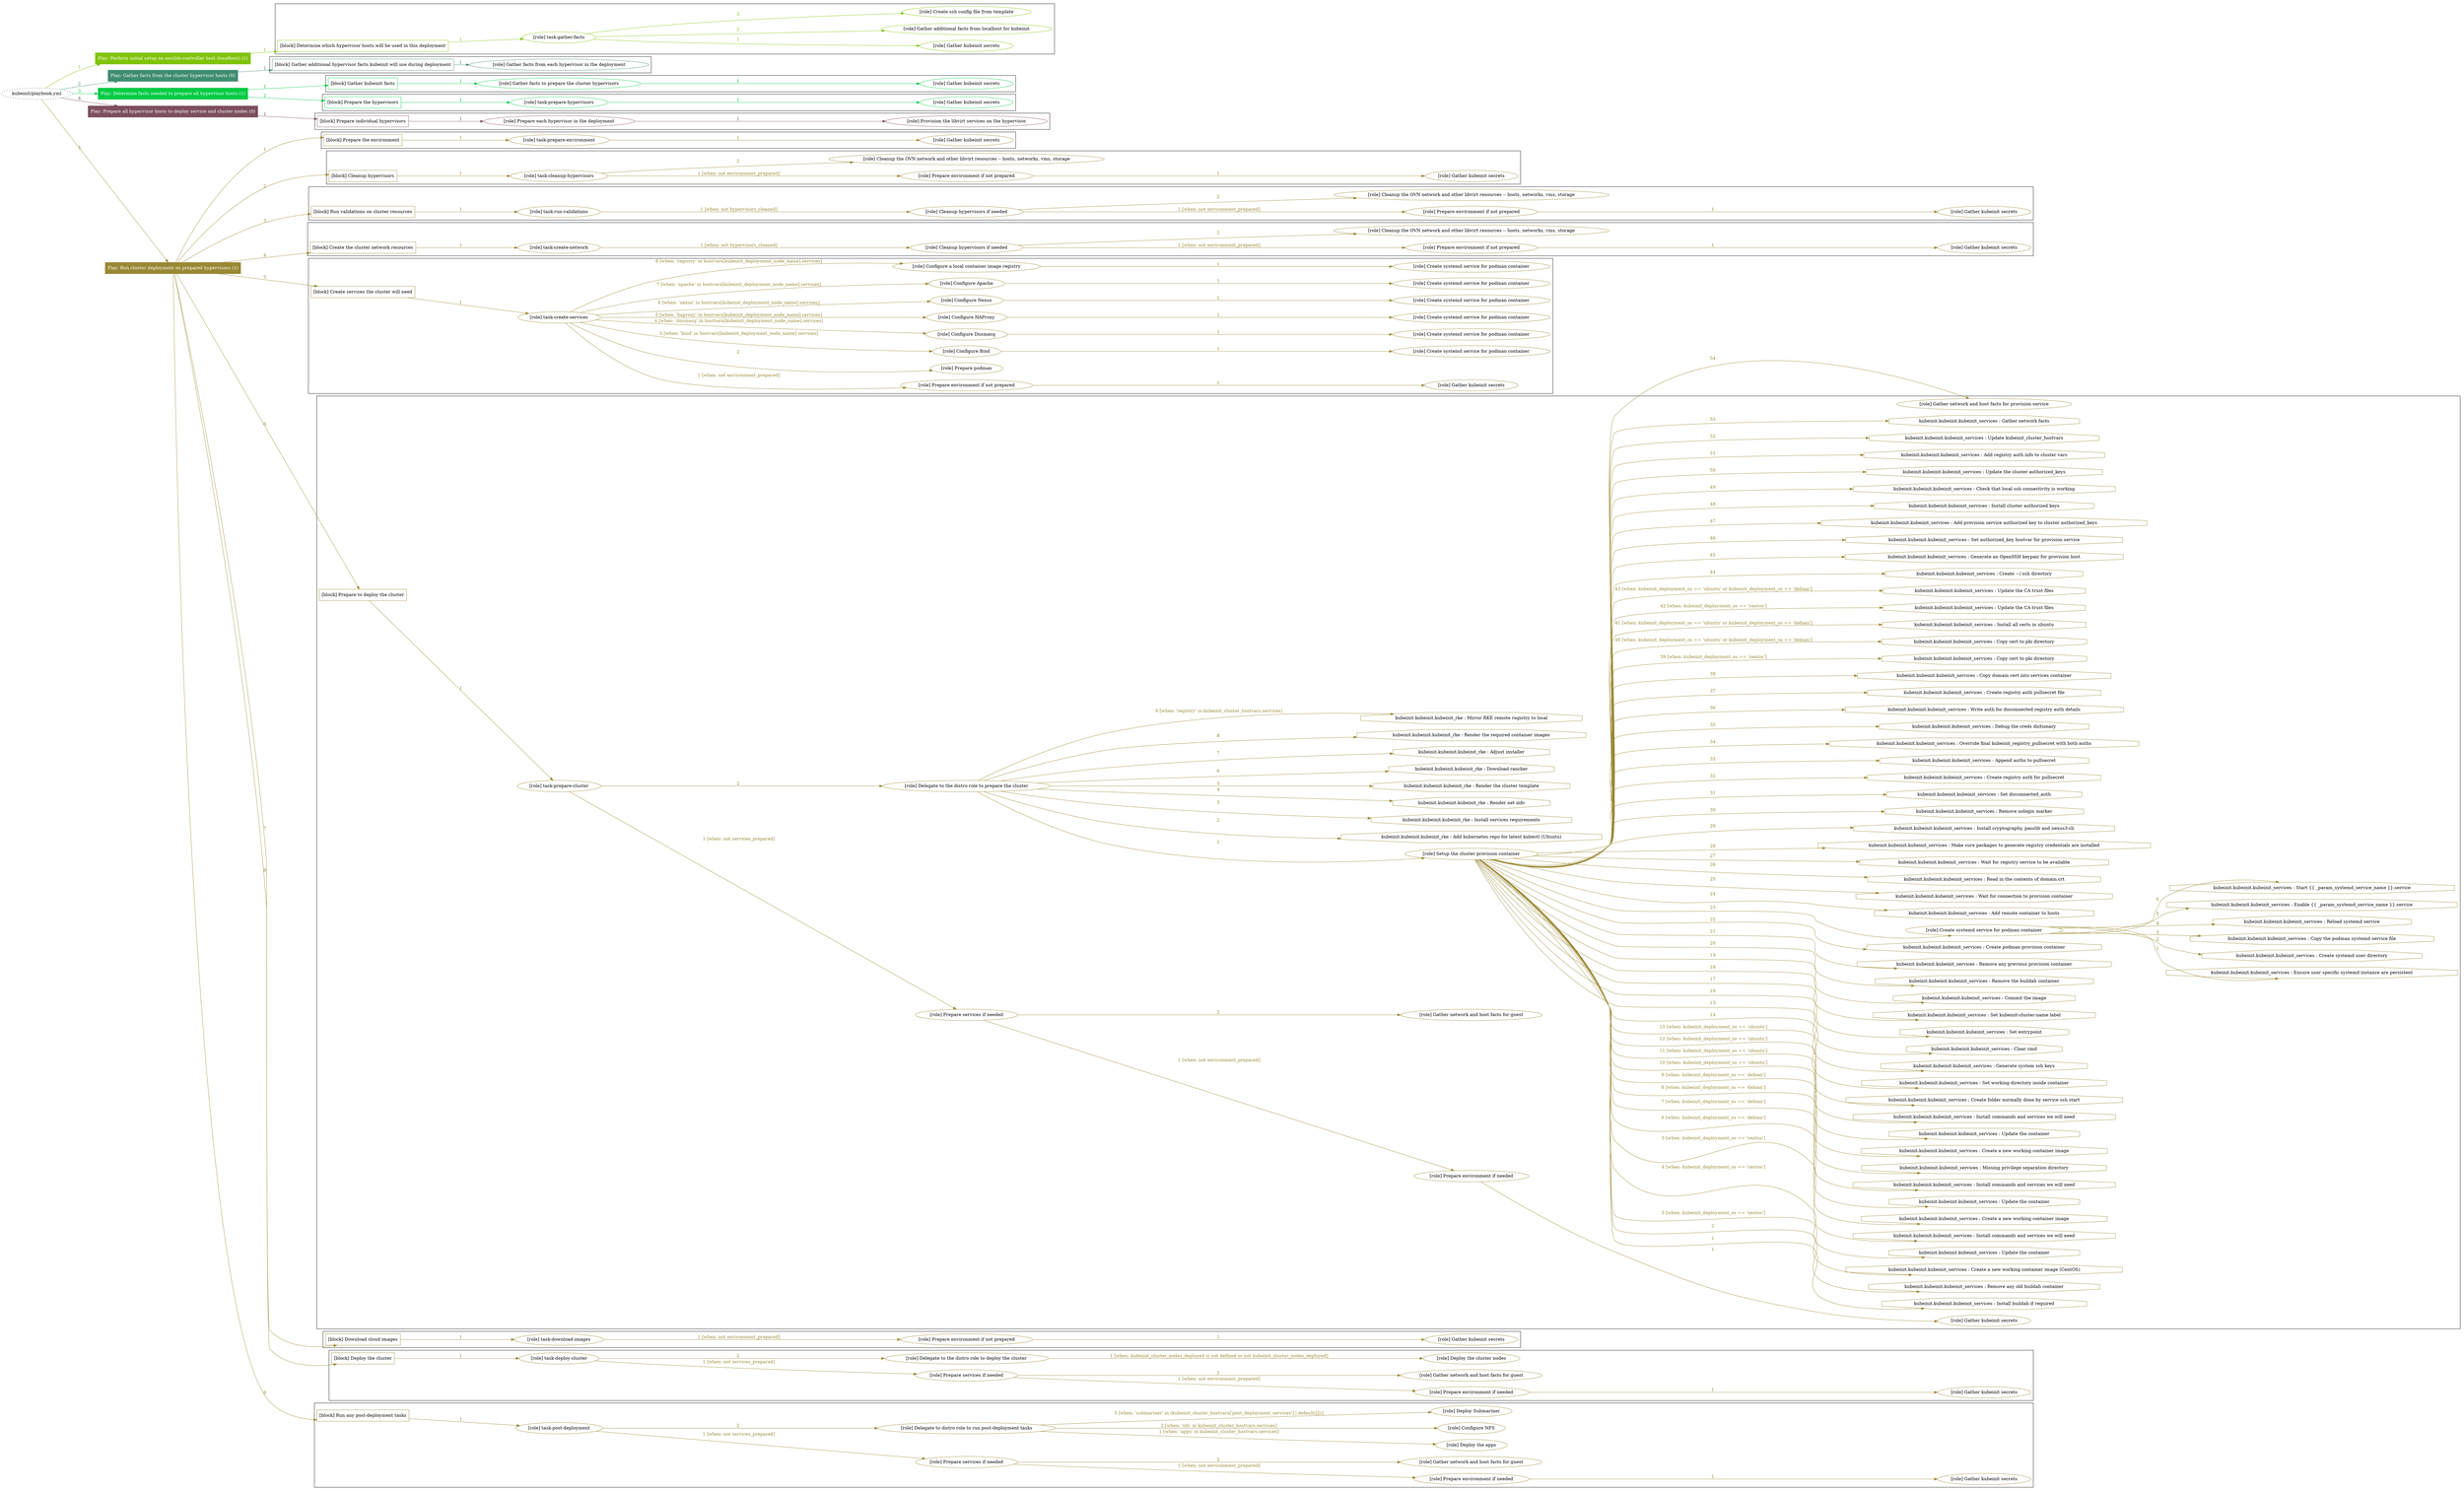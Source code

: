 digraph {
	graph [concentrate=true ordering=in rankdir=LR ratio=fill]
	edge [esep=5 sep=10]
	"kubeinit/playbook.yml" [URL="/home/runner/work/kubeinit/kubeinit/kubeinit/playbook.yml" id=playbook_0993e27e style=dotted]
	"kubeinit/playbook.yml" -> play_7a43a42c [label="1 " color="#80c309" fontcolor="#80c309" id=edge_9fcf6e52 labeltooltip="1 " tooltip="1 "]
	subgraph "Play: Perform initial setup on ansible-controller host (localhost) (1)" {
		play_7a43a42c [label="Play: Perform initial setup on ansible-controller host (localhost) (1)" URL="/home/runner/work/kubeinit/kubeinit/kubeinit/playbook.yml" color="#80c309" fontcolor="#ffffff" id=play_7a43a42c shape=box style=filled tooltip=localhost]
		play_7a43a42c -> block_0d51e2ba [label=1 color="#80c309" fontcolor="#80c309" id=edge_d8ef312c labeltooltip=1 tooltip=1]
		subgraph cluster_block_0d51e2ba {
			block_0d51e2ba [label="[block] Determine which hypervisor hosts will be used in this deployment" URL="/home/runner/work/kubeinit/kubeinit/kubeinit/playbook.yml" color="#80c309" id=block_0d51e2ba labeltooltip="Determine which hypervisor hosts will be used in this deployment" shape=box tooltip="Determine which hypervisor hosts will be used in this deployment"]
			block_0d51e2ba -> role_68044985 [label="1 " color="#80c309" fontcolor="#80c309" id=edge_3dc4b47f labeltooltip="1 " tooltip="1 "]
			subgraph "task-gather-facts" {
				role_68044985 [label="[role] task-gather-facts" URL="/home/runner/work/kubeinit/kubeinit/kubeinit/playbook.yml" color="#80c309" id=role_68044985 tooltip="task-gather-facts"]
				role_68044985 -> role_3c4e1d98 [label="1 " color="#80c309" fontcolor="#80c309" id=edge_8142ebaa labeltooltip="1 " tooltip="1 "]
				subgraph "Gather kubeinit secrets" {
					role_3c4e1d98 [label="[role] Gather kubeinit secrets" URL="/home/runner/.ansible/collections/ansible_collections/kubeinit/kubeinit/roles/kubeinit_prepare/tasks/build_hypervisors_group.yml" color="#80c309" id=role_3c4e1d98 tooltip="Gather kubeinit secrets"]
				}
				role_68044985 -> role_4d0fc821 [label="2 " color="#80c309" fontcolor="#80c309" id=edge_4341e769 labeltooltip="2 " tooltip="2 "]
				subgraph "Gather additional facts from localhost for kubeinit" {
					role_4d0fc821 [label="[role] Gather additional facts from localhost for kubeinit" URL="/home/runner/.ansible/collections/ansible_collections/kubeinit/kubeinit/roles/kubeinit_prepare/tasks/build_hypervisors_group.yml" color="#80c309" id=role_4d0fc821 tooltip="Gather additional facts from localhost for kubeinit"]
				}
				role_68044985 -> role_bbac78d6 [label="3 " color="#80c309" fontcolor="#80c309" id=edge_49524c22 labeltooltip="3 " tooltip="3 "]
				subgraph "Create ssh config file from template" {
					role_bbac78d6 [label="[role] Create ssh config file from template" URL="/home/runner/.ansible/collections/ansible_collections/kubeinit/kubeinit/roles/kubeinit_prepare/tasks/build_hypervisors_group.yml" color="#80c309" id=role_bbac78d6 tooltip="Create ssh config file from template"]
				}
			}
		}
	}
	"kubeinit/playbook.yml" -> play_8edf0a48 [label="2 " color="#3f8d71" fontcolor="#3f8d71" id=edge_6bbc6403 labeltooltip="2 " tooltip="2 "]
	subgraph "Play: Gather facts from the cluster hypervisor hosts (0)" {
		play_8edf0a48 [label="Play: Gather facts from the cluster hypervisor hosts (0)" URL="/home/runner/work/kubeinit/kubeinit/kubeinit/playbook.yml" color="#3f8d71" fontcolor="#ffffff" id=play_8edf0a48 shape=box style=filled tooltip="Play: Gather facts from the cluster hypervisor hosts (0)"]
		play_8edf0a48 -> block_a091442f [label=1 color="#3f8d71" fontcolor="#3f8d71" id=edge_6636a35b labeltooltip=1 tooltip=1]
		subgraph cluster_block_a091442f {
			block_a091442f [label="[block] Gather additional hypervisor facts kubeinit will use during deployment" URL="/home/runner/work/kubeinit/kubeinit/kubeinit/playbook.yml" color="#3f8d71" id=block_a091442f labeltooltip="Gather additional hypervisor facts kubeinit will use during deployment" shape=box tooltip="Gather additional hypervisor facts kubeinit will use during deployment"]
			block_a091442f -> role_eba65f06 [label="1 " color="#3f8d71" fontcolor="#3f8d71" id=edge_4a4f6757 labeltooltip="1 " tooltip="1 "]
			subgraph "Gather facts from each hypervisor in the deployment" {
				role_eba65f06 [label="[role] Gather facts from each hypervisor in the deployment" URL="/home/runner/work/kubeinit/kubeinit/kubeinit/playbook.yml" color="#3f8d71" id=role_eba65f06 tooltip="Gather facts from each hypervisor in the deployment"]
			}
		}
	}
	"kubeinit/playbook.yml" -> play_ca38bd88 [label="3 " color="#01cb44" fontcolor="#01cb44" id=edge_a496cff5 labeltooltip="3 " tooltip="3 "]
	subgraph "Play: Determine facts needed to prepare all hypervisor hosts (1)" {
		play_ca38bd88 [label="Play: Determine facts needed to prepare all hypervisor hosts (1)" URL="/home/runner/work/kubeinit/kubeinit/kubeinit/playbook.yml" color="#01cb44" fontcolor="#ffffff" id=play_ca38bd88 shape=box style=filled tooltip=localhost]
		play_ca38bd88 -> block_55bf5481 [label=1 color="#01cb44" fontcolor="#01cb44" id=edge_3b14bffb labeltooltip=1 tooltip=1]
		subgraph cluster_block_55bf5481 {
			block_55bf5481 [label="[block] Gather kubeinit facts" URL="/home/runner/work/kubeinit/kubeinit/kubeinit/playbook.yml" color="#01cb44" id=block_55bf5481 labeltooltip="Gather kubeinit facts" shape=box tooltip="Gather kubeinit facts"]
			block_55bf5481 -> role_767f3f81 [label="1 " color="#01cb44" fontcolor="#01cb44" id=edge_c5824f0a labeltooltip="1 " tooltip="1 "]
			subgraph "Gather facts to prepare the cluster hypervisors" {
				role_767f3f81 [label="[role] Gather facts to prepare the cluster hypervisors" URL="/home/runner/work/kubeinit/kubeinit/kubeinit/playbook.yml" color="#01cb44" id=role_767f3f81 tooltip="Gather facts to prepare the cluster hypervisors"]
				role_767f3f81 -> role_1485803b [label="1 " color="#01cb44" fontcolor="#01cb44" id=edge_52975718 labeltooltip="1 " tooltip="1 "]
				subgraph "Gather kubeinit secrets" {
					role_1485803b [label="[role] Gather kubeinit secrets" URL="/home/runner/.ansible/collections/ansible_collections/kubeinit/kubeinit/roles/kubeinit_prepare/tasks/gather_kubeinit_facts.yml" color="#01cb44" id=role_1485803b tooltip="Gather kubeinit secrets"]
				}
			}
		}
		play_ca38bd88 -> block_e1d486a9 [label=2 color="#01cb44" fontcolor="#01cb44" id=edge_43a14b77 labeltooltip=2 tooltip=2]
		subgraph cluster_block_e1d486a9 {
			block_e1d486a9 [label="[block] Prepare the hypervisors" URL="/home/runner/work/kubeinit/kubeinit/kubeinit/playbook.yml" color="#01cb44" id=block_e1d486a9 labeltooltip="Prepare the hypervisors" shape=box tooltip="Prepare the hypervisors"]
			block_e1d486a9 -> role_ed4a7608 [label="1 " color="#01cb44" fontcolor="#01cb44" id=edge_c5634251 labeltooltip="1 " tooltip="1 "]
			subgraph "task-prepare-hypervisors" {
				role_ed4a7608 [label="[role] task-prepare-hypervisors" URL="/home/runner/work/kubeinit/kubeinit/kubeinit/playbook.yml" color="#01cb44" id=role_ed4a7608 tooltip="task-prepare-hypervisors"]
				role_ed4a7608 -> role_277d3e97 [label="1 " color="#01cb44" fontcolor="#01cb44" id=edge_35420d0b labeltooltip="1 " tooltip="1 "]
				subgraph "Gather kubeinit secrets" {
					role_277d3e97 [label="[role] Gather kubeinit secrets" URL="/home/runner/.ansible/collections/ansible_collections/kubeinit/kubeinit/roles/kubeinit_prepare/tasks/gather_kubeinit_facts.yml" color="#01cb44" id=role_277d3e97 tooltip="Gather kubeinit secrets"]
				}
			}
		}
	}
	"kubeinit/playbook.yml" -> play_7dbd336e [label="4 " color="#7d4f5d" fontcolor="#7d4f5d" id=edge_14855fb0 labeltooltip="4 " tooltip="4 "]
	subgraph "Play: Prepare all hypervisor hosts to deploy service and cluster nodes (0)" {
		play_7dbd336e [label="Play: Prepare all hypervisor hosts to deploy service and cluster nodes (0)" URL="/home/runner/work/kubeinit/kubeinit/kubeinit/playbook.yml" color="#7d4f5d" fontcolor="#ffffff" id=play_7dbd336e shape=box style=filled tooltip="Play: Prepare all hypervisor hosts to deploy service and cluster nodes (0)"]
		play_7dbd336e -> block_5f08a5ca [label=1 color="#7d4f5d" fontcolor="#7d4f5d" id=edge_c6bf18ce labeltooltip=1 tooltip=1]
		subgraph cluster_block_5f08a5ca {
			block_5f08a5ca [label="[block] Prepare individual hypervisors" URL="/home/runner/work/kubeinit/kubeinit/kubeinit/playbook.yml" color="#7d4f5d" id=block_5f08a5ca labeltooltip="Prepare individual hypervisors" shape=box tooltip="Prepare individual hypervisors"]
			block_5f08a5ca -> role_1d926180 [label="1 " color="#7d4f5d" fontcolor="#7d4f5d" id=edge_88bb5e7b labeltooltip="1 " tooltip="1 "]
			subgraph "Prepare each hypervisor in the deployment" {
				role_1d926180 [label="[role] Prepare each hypervisor in the deployment" URL="/home/runner/work/kubeinit/kubeinit/kubeinit/playbook.yml" color="#7d4f5d" id=role_1d926180 tooltip="Prepare each hypervisor in the deployment"]
				role_1d926180 -> role_8d739014 [label="1 " color="#7d4f5d" fontcolor="#7d4f5d" id=edge_926a9ce9 labeltooltip="1 " tooltip="1 "]
				subgraph "Provision the libvirt services on the hypervisor" {
					role_8d739014 [label="[role] Provision the libvirt services on the hypervisor" URL="/home/runner/.ansible/collections/ansible_collections/kubeinit/kubeinit/roles/kubeinit_prepare/tasks/prepare_hypervisor.yml" color="#7d4f5d" id=role_8d739014 tooltip="Provision the libvirt services on the hypervisor"]
				}
			}
		}
	}
	"kubeinit/playbook.yml" -> play_e95947c5 [label="5 " color="#998833" fontcolor="#998833" id=edge_cee5728d labeltooltip="5 " tooltip="5 "]
	subgraph "Play: Run cluster deployment on prepared hypervisors (1)" {
		play_e95947c5 [label="Play: Run cluster deployment on prepared hypervisors (1)" URL="/home/runner/work/kubeinit/kubeinit/kubeinit/playbook.yml" color="#998833" fontcolor="#ffffff" id=play_e95947c5 shape=box style=filled tooltip=localhost]
		play_e95947c5 -> block_48618159 [label=1 color="#998833" fontcolor="#998833" id=edge_fe605abf labeltooltip=1 tooltip=1]
		subgraph cluster_block_48618159 {
			block_48618159 [label="[block] Prepare the environment" URL="/home/runner/work/kubeinit/kubeinit/kubeinit/playbook.yml" color="#998833" id=block_48618159 labeltooltip="Prepare the environment" shape=box tooltip="Prepare the environment"]
			block_48618159 -> role_c4860e2c [label="1 " color="#998833" fontcolor="#998833" id=edge_9c6f6c1e labeltooltip="1 " tooltip="1 "]
			subgraph "task-prepare-environment" {
				role_c4860e2c [label="[role] task-prepare-environment" URL="/home/runner/work/kubeinit/kubeinit/kubeinit/playbook.yml" color="#998833" id=role_c4860e2c tooltip="task-prepare-environment"]
				role_c4860e2c -> role_7f30ab8f [label="1 " color="#998833" fontcolor="#998833" id=edge_7dc758dc labeltooltip="1 " tooltip="1 "]
				subgraph "Gather kubeinit secrets" {
					role_7f30ab8f [label="[role] Gather kubeinit secrets" URL="/home/runner/.ansible/collections/ansible_collections/kubeinit/kubeinit/roles/kubeinit_prepare/tasks/gather_kubeinit_facts.yml" color="#998833" id=role_7f30ab8f tooltip="Gather kubeinit secrets"]
				}
			}
		}
		play_e95947c5 -> block_e739f81d [label=2 color="#998833" fontcolor="#998833" id=edge_a61e1a51 labeltooltip=2 tooltip=2]
		subgraph cluster_block_e739f81d {
			block_e739f81d [label="[block] Cleanup hypervisors" URL="/home/runner/work/kubeinit/kubeinit/kubeinit/playbook.yml" color="#998833" id=block_e739f81d labeltooltip="Cleanup hypervisors" shape=box tooltip="Cleanup hypervisors"]
			block_e739f81d -> role_4d9bfddd [label="1 " color="#998833" fontcolor="#998833" id=edge_52789177 labeltooltip="1 " tooltip="1 "]
			subgraph "task-cleanup-hypervisors" {
				role_4d9bfddd [label="[role] task-cleanup-hypervisors" URL="/home/runner/work/kubeinit/kubeinit/kubeinit/playbook.yml" color="#998833" id=role_4d9bfddd tooltip="task-cleanup-hypervisors"]
				role_4d9bfddd -> role_cbad52f4 [label="1 [when: not environment_prepared]" color="#998833" fontcolor="#998833" id=edge_5a3492a9 labeltooltip="1 [when: not environment_prepared]" tooltip="1 [when: not environment_prepared]"]
				subgraph "Prepare environment if not prepared" {
					role_cbad52f4 [label="[role] Prepare environment if not prepared" URL="/home/runner/.ansible/collections/ansible_collections/kubeinit/kubeinit/roles/kubeinit_prepare/tasks/cleanup_hypervisors.yml" color="#998833" id=role_cbad52f4 tooltip="Prepare environment if not prepared"]
					role_cbad52f4 -> role_32f3f799 [label="1 " color="#998833" fontcolor="#998833" id=edge_0610089a labeltooltip="1 " tooltip="1 "]
					subgraph "Gather kubeinit secrets" {
						role_32f3f799 [label="[role] Gather kubeinit secrets" URL="/home/runner/.ansible/collections/ansible_collections/kubeinit/kubeinit/roles/kubeinit_prepare/tasks/gather_kubeinit_facts.yml" color="#998833" id=role_32f3f799 tooltip="Gather kubeinit secrets"]
					}
				}
				role_4d9bfddd -> role_0c88b61e [label="2 " color="#998833" fontcolor="#998833" id=edge_223f91ef labeltooltip="2 " tooltip="2 "]
				subgraph "Cleanup the OVN network and other libvirt resources -- hosts, networks, vms, storage" {
					role_0c88b61e [label="[role] Cleanup the OVN network and other libvirt resources -- hosts, networks, vms, storage" URL="/home/runner/.ansible/collections/ansible_collections/kubeinit/kubeinit/roles/kubeinit_prepare/tasks/cleanup_hypervisors.yml" color="#998833" id=role_0c88b61e tooltip="Cleanup the OVN network and other libvirt resources -- hosts, networks, vms, storage"]
				}
			}
		}
		play_e95947c5 -> block_892349af [label=3 color="#998833" fontcolor="#998833" id=edge_ef6ac063 labeltooltip=3 tooltip=3]
		subgraph cluster_block_892349af {
			block_892349af [label="[block] Run validations on cluster resources" URL="/home/runner/work/kubeinit/kubeinit/kubeinit/playbook.yml" color="#998833" id=block_892349af labeltooltip="Run validations on cluster resources" shape=box tooltip="Run validations on cluster resources"]
			block_892349af -> role_ce2e30a9 [label="1 " color="#998833" fontcolor="#998833" id=edge_9c85c083 labeltooltip="1 " tooltip="1 "]
			subgraph "task-run-validations" {
				role_ce2e30a9 [label="[role] task-run-validations" URL="/home/runner/work/kubeinit/kubeinit/kubeinit/playbook.yml" color="#998833" id=role_ce2e30a9 tooltip="task-run-validations"]
				role_ce2e30a9 -> role_5b932847 [label="1 [when: not hypervisors_cleaned]" color="#998833" fontcolor="#998833" id=edge_8c4e1e30 labeltooltip="1 [when: not hypervisors_cleaned]" tooltip="1 [when: not hypervisors_cleaned]"]
				subgraph "Cleanup hypervisors if needed" {
					role_5b932847 [label="[role] Cleanup hypervisors if needed" URL="/home/runner/.ansible/collections/ansible_collections/kubeinit/kubeinit/roles/kubeinit_validations/tasks/main.yml" color="#998833" id=role_5b932847 tooltip="Cleanup hypervisors if needed"]
					role_5b932847 -> role_9fd4dcae [label="1 [when: not environment_prepared]" color="#998833" fontcolor="#998833" id=edge_8b9dde84 labeltooltip="1 [when: not environment_prepared]" tooltip="1 [when: not environment_prepared]"]
					subgraph "Prepare environment if not prepared" {
						role_9fd4dcae [label="[role] Prepare environment if not prepared" URL="/home/runner/.ansible/collections/ansible_collections/kubeinit/kubeinit/roles/kubeinit_prepare/tasks/cleanup_hypervisors.yml" color="#998833" id=role_9fd4dcae tooltip="Prepare environment if not prepared"]
						role_9fd4dcae -> role_9f29e533 [label="1 " color="#998833" fontcolor="#998833" id=edge_bcdf9a31 labeltooltip="1 " tooltip="1 "]
						subgraph "Gather kubeinit secrets" {
							role_9f29e533 [label="[role] Gather kubeinit secrets" URL="/home/runner/.ansible/collections/ansible_collections/kubeinit/kubeinit/roles/kubeinit_prepare/tasks/gather_kubeinit_facts.yml" color="#998833" id=role_9f29e533 tooltip="Gather kubeinit secrets"]
						}
					}
					role_5b932847 -> role_36112325 [label="2 " color="#998833" fontcolor="#998833" id=edge_22d7a579 labeltooltip="2 " tooltip="2 "]
					subgraph "Cleanup the OVN network and other libvirt resources -- hosts, networks, vms, storage" {
						role_36112325 [label="[role] Cleanup the OVN network and other libvirt resources -- hosts, networks, vms, storage" URL="/home/runner/.ansible/collections/ansible_collections/kubeinit/kubeinit/roles/kubeinit_prepare/tasks/cleanup_hypervisors.yml" color="#998833" id=role_36112325 tooltip="Cleanup the OVN network and other libvirt resources -- hosts, networks, vms, storage"]
					}
				}
			}
		}
		play_e95947c5 -> block_3f5a477e [label=4 color="#998833" fontcolor="#998833" id=edge_65358700 labeltooltip=4 tooltip=4]
		subgraph cluster_block_3f5a477e {
			block_3f5a477e [label="[block] Create the cluster network resources" URL="/home/runner/work/kubeinit/kubeinit/kubeinit/playbook.yml" color="#998833" id=block_3f5a477e labeltooltip="Create the cluster network resources" shape=box tooltip="Create the cluster network resources"]
			block_3f5a477e -> role_92367050 [label="1 " color="#998833" fontcolor="#998833" id=edge_a708f5a8 labeltooltip="1 " tooltip="1 "]
			subgraph "task-create-network" {
				role_92367050 [label="[role] task-create-network" URL="/home/runner/work/kubeinit/kubeinit/kubeinit/playbook.yml" color="#998833" id=role_92367050 tooltip="task-create-network"]
				role_92367050 -> role_2a13e5d7 [label="1 [when: not hypervisors_cleaned]" color="#998833" fontcolor="#998833" id=edge_f48787ea labeltooltip="1 [when: not hypervisors_cleaned]" tooltip="1 [when: not hypervisors_cleaned]"]
				subgraph "Cleanup hypervisors if needed" {
					role_2a13e5d7 [label="[role] Cleanup hypervisors if needed" URL="/home/runner/.ansible/collections/ansible_collections/kubeinit/kubeinit/roles/kubeinit_libvirt/tasks/create_network.yml" color="#998833" id=role_2a13e5d7 tooltip="Cleanup hypervisors if needed"]
					role_2a13e5d7 -> role_20eb7b3e [label="1 [when: not environment_prepared]" color="#998833" fontcolor="#998833" id=edge_52bed080 labeltooltip="1 [when: not environment_prepared]" tooltip="1 [when: not environment_prepared]"]
					subgraph "Prepare environment if not prepared" {
						role_20eb7b3e [label="[role] Prepare environment if not prepared" URL="/home/runner/.ansible/collections/ansible_collections/kubeinit/kubeinit/roles/kubeinit_prepare/tasks/cleanup_hypervisors.yml" color="#998833" id=role_20eb7b3e tooltip="Prepare environment if not prepared"]
						role_20eb7b3e -> role_e30156b9 [label="1 " color="#998833" fontcolor="#998833" id=edge_015a8f80 labeltooltip="1 " tooltip="1 "]
						subgraph "Gather kubeinit secrets" {
							role_e30156b9 [label="[role] Gather kubeinit secrets" URL="/home/runner/.ansible/collections/ansible_collections/kubeinit/kubeinit/roles/kubeinit_prepare/tasks/gather_kubeinit_facts.yml" color="#998833" id=role_e30156b9 tooltip="Gather kubeinit secrets"]
						}
					}
					role_2a13e5d7 -> role_6cc8b04a [label="2 " color="#998833" fontcolor="#998833" id=edge_e8dc4962 labeltooltip="2 " tooltip="2 "]
					subgraph "Cleanup the OVN network and other libvirt resources -- hosts, networks, vms, storage" {
						role_6cc8b04a [label="[role] Cleanup the OVN network and other libvirt resources -- hosts, networks, vms, storage" URL="/home/runner/.ansible/collections/ansible_collections/kubeinit/kubeinit/roles/kubeinit_prepare/tasks/cleanup_hypervisors.yml" color="#998833" id=role_6cc8b04a tooltip="Cleanup the OVN network and other libvirt resources -- hosts, networks, vms, storage"]
					}
				}
			}
		}
		play_e95947c5 -> block_49498f93 [label=5 color="#998833" fontcolor="#998833" id=edge_5d608b88 labeltooltip=5 tooltip=5]
		subgraph cluster_block_49498f93 {
			block_49498f93 [label="[block] Create services the cluster will need" URL="/home/runner/work/kubeinit/kubeinit/kubeinit/playbook.yml" color="#998833" id=block_49498f93 labeltooltip="Create services the cluster will need" shape=box tooltip="Create services the cluster will need"]
			block_49498f93 -> role_36cdb056 [label="1 " color="#998833" fontcolor="#998833" id=edge_c160ac60 labeltooltip="1 " tooltip="1 "]
			subgraph "task-create-services" {
				role_36cdb056 [label="[role] task-create-services" URL="/home/runner/work/kubeinit/kubeinit/kubeinit/playbook.yml" color="#998833" id=role_36cdb056 tooltip="task-create-services"]
				role_36cdb056 -> role_4c8153ce [label="1 [when: not environment_prepared]" color="#998833" fontcolor="#998833" id=edge_e94dd8e1 labeltooltip="1 [when: not environment_prepared]" tooltip="1 [when: not environment_prepared]"]
				subgraph "Prepare environment if not prepared" {
					role_4c8153ce [label="[role] Prepare environment if not prepared" URL="/home/runner/.ansible/collections/ansible_collections/kubeinit/kubeinit/roles/kubeinit_services/tasks/main.yml" color="#998833" id=role_4c8153ce tooltip="Prepare environment if not prepared"]
					role_4c8153ce -> role_bb4126e5 [label="1 " color="#998833" fontcolor="#998833" id=edge_d322382d labeltooltip="1 " tooltip="1 "]
					subgraph "Gather kubeinit secrets" {
						role_bb4126e5 [label="[role] Gather kubeinit secrets" URL="/home/runner/.ansible/collections/ansible_collections/kubeinit/kubeinit/roles/kubeinit_prepare/tasks/gather_kubeinit_facts.yml" color="#998833" id=role_bb4126e5 tooltip="Gather kubeinit secrets"]
					}
				}
				role_36cdb056 -> role_c9b3e73d [label="2 " color="#998833" fontcolor="#998833" id=edge_aaf14cdd labeltooltip="2 " tooltip="2 "]
				subgraph "Prepare podman" {
					role_c9b3e73d [label="[role] Prepare podman" URL="/home/runner/.ansible/collections/ansible_collections/kubeinit/kubeinit/roles/kubeinit_services/tasks/00_create_service_pod.yml" color="#998833" id=role_c9b3e73d tooltip="Prepare podman"]
				}
				role_36cdb056 -> role_768c9a58 [label="3 [when: 'bind' in hostvars[kubeinit_deployment_node_name].services]" color="#998833" fontcolor="#998833" id=edge_82059790 labeltooltip="3 [when: 'bind' in hostvars[kubeinit_deployment_node_name].services]" tooltip="3 [when: 'bind' in hostvars[kubeinit_deployment_node_name].services]"]
				subgraph "Configure Bind" {
					role_768c9a58 [label="[role] Configure Bind" URL="/home/runner/.ansible/collections/ansible_collections/kubeinit/kubeinit/roles/kubeinit_services/tasks/start_services_containers.yml" color="#998833" id=role_768c9a58 tooltip="Configure Bind"]
					role_768c9a58 -> role_e780c83f [label="1 " color="#998833" fontcolor="#998833" id=edge_35983a5d labeltooltip="1 " tooltip="1 "]
					subgraph "Create systemd service for podman container" {
						role_e780c83f [label="[role] Create systemd service for podman container" URL="/home/runner/.ansible/collections/ansible_collections/kubeinit/kubeinit/roles/kubeinit_bind/tasks/main.yml" color="#998833" id=role_e780c83f tooltip="Create systemd service for podman container"]
					}
				}
				role_36cdb056 -> role_8a8a61b0 [label="4 [when: 'dnsmasq' in hostvars[kubeinit_deployment_node_name].services]" color="#998833" fontcolor="#998833" id=edge_219f8967 labeltooltip="4 [when: 'dnsmasq' in hostvars[kubeinit_deployment_node_name].services]" tooltip="4 [when: 'dnsmasq' in hostvars[kubeinit_deployment_node_name].services]"]
				subgraph "Configure Dnsmasq" {
					role_8a8a61b0 [label="[role] Configure Dnsmasq" URL="/home/runner/.ansible/collections/ansible_collections/kubeinit/kubeinit/roles/kubeinit_services/tasks/start_services_containers.yml" color="#998833" id=role_8a8a61b0 tooltip="Configure Dnsmasq"]
					role_8a8a61b0 -> role_379aa288 [label="1 " color="#998833" fontcolor="#998833" id=edge_2d547690 labeltooltip="1 " tooltip="1 "]
					subgraph "Create systemd service for podman container" {
						role_379aa288 [label="[role] Create systemd service for podman container" URL="/home/runner/.ansible/collections/ansible_collections/kubeinit/kubeinit/roles/kubeinit_dnsmasq/tasks/main.yml" color="#998833" id=role_379aa288 tooltip="Create systemd service for podman container"]
					}
				}
				role_36cdb056 -> role_e0e5b852 [label="5 [when: 'haproxy' in hostvars[kubeinit_deployment_node_name].services]" color="#998833" fontcolor="#998833" id=edge_2d6e62b8 labeltooltip="5 [when: 'haproxy' in hostvars[kubeinit_deployment_node_name].services]" tooltip="5 [when: 'haproxy' in hostvars[kubeinit_deployment_node_name].services]"]
				subgraph "Configure HAProxy" {
					role_e0e5b852 [label="[role] Configure HAProxy" URL="/home/runner/.ansible/collections/ansible_collections/kubeinit/kubeinit/roles/kubeinit_services/tasks/start_services_containers.yml" color="#998833" id=role_e0e5b852 tooltip="Configure HAProxy"]
					role_e0e5b852 -> role_164ccc1e [label="1 " color="#998833" fontcolor="#998833" id=edge_e8e936b6 labeltooltip="1 " tooltip="1 "]
					subgraph "Create systemd service for podman container" {
						role_164ccc1e [label="[role] Create systemd service for podman container" URL="/home/runner/.ansible/collections/ansible_collections/kubeinit/kubeinit/roles/kubeinit_haproxy/tasks/main.yml" color="#998833" id=role_164ccc1e tooltip="Create systemd service for podman container"]
					}
				}
				role_36cdb056 -> role_b635f260 [label="6 [when: 'nexus' in hostvars[kubeinit_deployment_node_name].services]" color="#998833" fontcolor="#998833" id=edge_9febfd99 labeltooltip="6 [when: 'nexus' in hostvars[kubeinit_deployment_node_name].services]" tooltip="6 [when: 'nexus' in hostvars[kubeinit_deployment_node_name].services]"]
				subgraph "Configure Nexus" {
					role_b635f260 [label="[role] Configure Nexus" URL="/home/runner/.ansible/collections/ansible_collections/kubeinit/kubeinit/roles/kubeinit_services/tasks/start_services_containers.yml" color="#998833" id=role_b635f260 tooltip="Configure Nexus"]
					role_b635f260 -> role_d59c18de [label="1 " color="#998833" fontcolor="#998833" id=edge_8e2f534a labeltooltip="1 " tooltip="1 "]
					subgraph "Create systemd service for podman container" {
						role_d59c18de [label="[role] Create systemd service for podman container" URL="/home/runner/.ansible/collections/ansible_collections/kubeinit/kubeinit/roles/kubeinit_nexus/tasks/main.yml" color="#998833" id=role_d59c18de tooltip="Create systemd service for podman container"]
					}
				}
				role_36cdb056 -> role_f0ebfec7 [label="7 [when: 'apache' in hostvars[kubeinit_deployment_node_name].services]" color="#998833" fontcolor="#998833" id=edge_86acc946 labeltooltip="7 [when: 'apache' in hostvars[kubeinit_deployment_node_name].services]" tooltip="7 [when: 'apache' in hostvars[kubeinit_deployment_node_name].services]"]
				subgraph "Configure Apache" {
					role_f0ebfec7 [label="[role] Configure Apache" URL="/home/runner/.ansible/collections/ansible_collections/kubeinit/kubeinit/roles/kubeinit_services/tasks/start_services_containers.yml" color="#998833" id=role_f0ebfec7 tooltip="Configure Apache"]
					role_f0ebfec7 -> role_2d66c461 [label="1 " color="#998833" fontcolor="#998833" id=edge_2fb1a589 labeltooltip="1 " tooltip="1 "]
					subgraph "Create systemd service for podman container" {
						role_2d66c461 [label="[role] Create systemd service for podman container" URL="/home/runner/.ansible/collections/ansible_collections/kubeinit/kubeinit/roles/kubeinit_apache/tasks/main.yml" color="#998833" id=role_2d66c461 tooltip="Create systemd service for podman container"]
					}
				}
				role_36cdb056 -> role_cae8a21e [label="8 [when: 'registry' in hostvars[kubeinit_deployment_node_name].services]" color="#998833" fontcolor="#998833" id=edge_166d5a0b labeltooltip="8 [when: 'registry' in hostvars[kubeinit_deployment_node_name].services]" tooltip="8 [when: 'registry' in hostvars[kubeinit_deployment_node_name].services]"]
				subgraph "Configure a local container image registry" {
					role_cae8a21e [label="[role] Configure a local container image registry" URL="/home/runner/.ansible/collections/ansible_collections/kubeinit/kubeinit/roles/kubeinit_services/tasks/start_services_containers.yml" color="#998833" id=role_cae8a21e tooltip="Configure a local container image registry"]
					role_cae8a21e -> role_053db363 [label="1 " color="#998833" fontcolor="#998833" id=edge_e0c55ac7 labeltooltip="1 " tooltip="1 "]
					subgraph "Create systemd service for podman container" {
						role_053db363 [label="[role] Create systemd service for podman container" URL="/home/runner/.ansible/collections/ansible_collections/kubeinit/kubeinit/roles/kubeinit_registry/tasks/main.yml" color="#998833" id=role_053db363 tooltip="Create systemd service for podman container"]
					}
				}
			}
		}
		play_e95947c5 -> block_964b5f1b [label=6 color="#998833" fontcolor="#998833" id=edge_7f20ffae labeltooltip=6 tooltip=6]
		subgraph cluster_block_964b5f1b {
			block_964b5f1b [label="[block] Prepare to deploy the cluster" URL="/home/runner/work/kubeinit/kubeinit/kubeinit/playbook.yml" color="#998833" id=block_964b5f1b labeltooltip="Prepare to deploy the cluster" shape=box tooltip="Prepare to deploy the cluster"]
			block_964b5f1b -> role_f8f75f73 [label="1 " color="#998833" fontcolor="#998833" id=edge_fd76e96c labeltooltip="1 " tooltip="1 "]
			subgraph "task-prepare-cluster" {
				role_f8f75f73 [label="[role] task-prepare-cluster" URL="/home/runner/work/kubeinit/kubeinit/kubeinit/playbook.yml" color="#998833" id=role_f8f75f73 tooltip="task-prepare-cluster"]
				role_f8f75f73 -> role_7e81e067 [label="1 [when: not services_prepared]" color="#998833" fontcolor="#998833" id=edge_bfc125e5 labeltooltip="1 [when: not services_prepared]" tooltip="1 [when: not services_prepared]"]
				subgraph "Prepare services if needed" {
					role_7e81e067 [label="[role] Prepare services if needed" URL="/home/runner/.ansible/collections/ansible_collections/kubeinit/kubeinit/roles/kubeinit_prepare/tasks/prepare_cluster.yml" color="#998833" id=role_7e81e067 tooltip="Prepare services if needed"]
					role_7e81e067 -> role_667c32f6 [label="1 [when: not environment_prepared]" color="#998833" fontcolor="#998833" id=edge_e1aa1820 labeltooltip="1 [when: not environment_prepared]" tooltip="1 [when: not environment_prepared]"]
					subgraph "Prepare environment if needed" {
						role_667c32f6 [label="[role] Prepare environment if needed" URL="/home/runner/.ansible/collections/ansible_collections/kubeinit/kubeinit/roles/kubeinit_services/tasks/prepare_services.yml" color="#998833" id=role_667c32f6 tooltip="Prepare environment if needed"]
						role_667c32f6 -> role_f7b40c86 [label="1 " color="#998833" fontcolor="#998833" id=edge_bc578218 labeltooltip="1 " tooltip="1 "]
						subgraph "Gather kubeinit secrets" {
							role_f7b40c86 [label="[role] Gather kubeinit secrets" URL="/home/runner/.ansible/collections/ansible_collections/kubeinit/kubeinit/roles/kubeinit_prepare/tasks/gather_kubeinit_facts.yml" color="#998833" id=role_f7b40c86 tooltip="Gather kubeinit secrets"]
						}
					}
					role_7e81e067 -> role_6cecb7a1 [label="2 " color="#998833" fontcolor="#998833" id=edge_ac37880c labeltooltip="2 " tooltip="2 "]
					subgraph "Gather network and host facts for guest" {
						role_6cecb7a1 [label="[role] Gather network and host facts for guest" URL="/home/runner/.ansible/collections/ansible_collections/kubeinit/kubeinit/roles/kubeinit_services/tasks/prepare_services.yml" color="#998833" id=role_6cecb7a1 tooltip="Gather network and host facts for guest"]
					}
				}
				role_f8f75f73 -> role_532a89e5 [label="2 " color="#998833" fontcolor="#998833" id=edge_114b5bd3 labeltooltip="2 " tooltip="2 "]
				subgraph "Delegate to the distro role to prepare the cluster" {
					role_532a89e5 [label="[role] Delegate to the distro role to prepare the cluster" URL="/home/runner/.ansible/collections/ansible_collections/kubeinit/kubeinit/roles/kubeinit_prepare/tasks/prepare_cluster.yml" color="#998833" id=role_532a89e5 tooltip="Delegate to the distro role to prepare the cluster"]
					role_532a89e5 -> role_efc83adb [label="1 " color="#998833" fontcolor="#998833" id=edge_3c80d541 labeltooltip="1 " tooltip="1 "]
					subgraph "Setup the cluster provision container" {
						role_efc83adb [label="[role] Setup the cluster provision container" URL="/home/runner/.ansible/collections/ansible_collections/kubeinit/kubeinit/roles/kubeinit_rke/tasks/prepare_cluster.yml" color="#998833" id=role_efc83adb tooltip="Setup the cluster provision container"]
						task_e43f5917 [label="kubeinit.kubeinit.kubeinit_services : Install buildah if required" URL="/home/runner/.ansible/collections/ansible_collections/kubeinit/kubeinit/roles/kubeinit_services/tasks/create_provision_container.yml" color="#998833" id=task_e43f5917 shape=octagon tooltip="kubeinit.kubeinit.kubeinit_services : Install buildah if required"]
						role_efc83adb -> task_e43f5917 [label="1 " color="#998833" fontcolor="#998833" id=edge_5e336f1d labeltooltip="1 " tooltip="1 "]
						task_74a3a325 [label="kubeinit.kubeinit.kubeinit_services : Remove any old buildah container" URL="/home/runner/.ansible/collections/ansible_collections/kubeinit/kubeinit/roles/kubeinit_services/tasks/create_provision_container.yml" color="#998833" id=task_74a3a325 shape=octagon tooltip="kubeinit.kubeinit.kubeinit_services : Remove any old buildah container"]
						role_efc83adb -> task_74a3a325 [label="2 " color="#998833" fontcolor="#998833" id=edge_406ffa6f labeltooltip="2 " tooltip="2 "]
						task_6b24ee1f [label="kubeinit.kubeinit.kubeinit_services : Create a new working container image (CentOS)" URL="/home/runner/.ansible/collections/ansible_collections/kubeinit/kubeinit/roles/kubeinit_services/tasks/create_provision_container.yml" color="#998833" id=task_6b24ee1f shape=octagon tooltip="kubeinit.kubeinit.kubeinit_services : Create a new working container image (CentOS)"]
						role_efc83adb -> task_6b24ee1f [label="3 [when: kubeinit_deployment_os == 'centos']" color="#998833" fontcolor="#998833" id=edge_5befb8f3 labeltooltip="3 [when: kubeinit_deployment_os == 'centos']" tooltip="3 [when: kubeinit_deployment_os == 'centos']"]
						task_58cabd13 [label="kubeinit.kubeinit.kubeinit_services : Update the container" URL="/home/runner/.ansible/collections/ansible_collections/kubeinit/kubeinit/roles/kubeinit_services/tasks/create_provision_container.yml" color="#998833" id=task_58cabd13 shape=octagon tooltip="kubeinit.kubeinit.kubeinit_services : Update the container"]
						role_efc83adb -> task_58cabd13 [label="4 [when: kubeinit_deployment_os == 'centos']" color="#998833" fontcolor="#998833" id=edge_147efa6e labeltooltip="4 [when: kubeinit_deployment_os == 'centos']" tooltip="4 [when: kubeinit_deployment_os == 'centos']"]
						task_5e663667 [label="kubeinit.kubeinit.kubeinit_services : Install commands and services we will need" URL="/home/runner/.ansible/collections/ansible_collections/kubeinit/kubeinit/roles/kubeinit_services/tasks/create_provision_container.yml" color="#998833" id=task_5e663667 shape=octagon tooltip="kubeinit.kubeinit.kubeinit_services : Install commands and services we will need"]
						role_efc83adb -> task_5e663667 [label="5 [when: kubeinit_deployment_os == 'centos']" color="#998833" fontcolor="#998833" id=edge_d4861a04 labeltooltip="5 [when: kubeinit_deployment_os == 'centos']" tooltip="5 [when: kubeinit_deployment_os == 'centos']"]
						task_5ce53bb6 [label="kubeinit.kubeinit.kubeinit_services : Create a new working container image" URL="/home/runner/.ansible/collections/ansible_collections/kubeinit/kubeinit/roles/kubeinit_services/tasks/create_provision_container.yml" color="#998833" id=task_5ce53bb6 shape=octagon tooltip="kubeinit.kubeinit.kubeinit_services : Create a new working container image"]
						role_efc83adb -> task_5ce53bb6 [label="6 [when: kubeinit_deployment_os == 'debian']" color="#998833" fontcolor="#998833" id=edge_2b8134b1 labeltooltip="6 [when: kubeinit_deployment_os == 'debian']" tooltip="6 [when: kubeinit_deployment_os == 'debian']"]
						task_aa66d163 [label="kubeinit.kubeinit.kubeinit_services : Update the container" URL="/home/runner/.ansible/collections/ansible_collections/kubeinit/kubeinit/roles/kubeinit_services/tasks/create_provision_container.yml" color="#998833" id=task_aa66d163 shape=octagon tooltip="kubeinit.kubeinit.kubeinit_services : Update the container"]
						role_efc83adb -> task_aa66d163 [label="7 [when: kubeinit_deployment_os == 'debian']" color="#998833" fontcolor="#998833" id=edge_cb6e167e labeltooltip="7 [when: kubeinit_deployment_os == 'debian']" tooltip="7 [when: kubeinit_deployment_os == 'debian']"]
						task_ab4a389b [label="kubeinit.kubeinit.kubeinit_services : Install commands and services we will need" URL="/home/runner/.ansible/collections/ansible_collections/kubeinit/kubeinit/roles/kubeinit_services/tasks/create_provision_container.yml" color="#998833" id=task_ab4a389b shape=octagon tooltip="kubeinit.kubeinit.kubeinit_services : Install commands and services we will need"]
						role_efc83adb -> task_ab4a389b [label="8 [when: kubeinit_deployment_os == 'debian']" color="#998833" fontcolor="#998833" id=edge_b579214d labeltooltip="8 [when: kubeinit_deployment_os == 'debian']" tooltip="8 [when: kubeinit_deployment_os == 'debian']"]
						task_f85ccfde [label="kubeinit.kubeinit.kubeinit_services : Missing privilege separation directory" URL="/home/runner/.ansible/collections/ansible_collections/kubeinit/kubeinit/roles/kubeinit_services/tasks/create_provision_container.yml" color="#998833" id=task_f85ccfde shape=octagon tooltip="kubeinit.kubeinit.kubeinit_services : Missing privilege separation directory"]
						role_efc83adb -> task_f85ccfde [label="9 [when: kubeinit_deployment_os == 'debian']" color="#998833" fontcolor="#998833" id=edge_8e363de9 labeltooltip="9 [when: kubeinit_deployment_os == 'debian']" tooltip="9 [when: kubeinit_deployment_os == 'debian']"]
						task_ca3839a3 [label="kubeinit.kubeinit.kubeinit_services : Create a new working container image" URL="/home/runner/.ansible/collections/ansible_collections/kubeinit/kubeinit/roles/kubeinit_services/tasks/create_provision_container.yml" color="#998833" id=task_ca3839a3 shape=octagon tooltip="kubeinit.kubeinit.kubeinit_services : Create a new working container image"]
						role_efc83adb -> task_ca3839a3 [label="10 [when: kubeinit_deployment_os == 'ubuntu']" color="#998833" fontcolor="#998833" id=edge_ed560f8e labeltooltip="10 [when: kubeinit_deployment_os == 'ubuntu']" tooltip="10 [when: kubeinit_deployment_os == 'ubuntu']"]
						task_f808d1ab [label="kubeinit.kubeinit.kubeinit_services : Update the container" URL="/home/runner/.ansible/collections/ansible_collections/kubeinit/kubeinit/roles/kubeinit_services/tasks/create_provision_container.yml" color="#998833" id=task_f808d1ab shape=octagon tooltip="kubeinit.kubeinit.kubeinit_services : Update the container"]
						role_efc83adb -> task_f808d1ab [label="11 [when: kubeinit_deployment_os == 'ubuntu']" color="#998833" fontcolor="#998833" id=edge_d5874a0b labeltooltip="11 [when: kubeinit_deployment_os == 'ubuntu']" tooltip="11 [when: kubeinit_deployment_os == 'ubuntu']"]
						task_a29331ad [label="kubeinit.kubeinit.kubeinit_services : Install commands and services we will need" URL="/home/runner/.ansible/collections/ansible_collections/kubeinit/kubeinit/roles/kubeinit_services/tasks/create_provision_container.yml" color="#998833" id=task_a29331ad shape=octagon tooltip="kubeinit.kubeinit.kubeinit_services : Install commands and services we will need"]
						role_efc83adb -> task_a29331ad [label="12 [when: kubeinit_deployment_os == 'ubuntu']" color="#998833" fontcolor="#998833" id=edge_eeff102e labeltooltip="12 [when: kubeinit_deployment_os == 'ubuntu']" tooltip="12 [when: kubeinit_deployment_os == 'ubuntu']"]
						task_a13265c2 [label="kubeinit.kubeinit.kubeinit_services : Create folder normally done by service ssh start" URL="/home/runner/.ansible/collections/ansible_collections/kubeinit/kubeinit/roles/kubeinit_services/tasks/create_provision_container.yml" color="#998833" id=task_a13265c2 shape=octagon tooltip="kubeinit.kubeinit.kubeinit_services : Create folder normally done by service ssh start"]
						role_efc83adb -> task_a13265c2 [label="13 [when: kubeinit_deployment_os == 'ubuntu']" color="#998833" fontcolor="#998833" id=edge_b295b6da labeltooltip="13 [when: kubeinit_deployment_os == 'ubuntu']" tooltip="13 [when: kubeinit_deployment_os == 'ubuntu']"]
						task_3c115959 [label="kubeinit.kubeinit.kubeinit_services : Set working directory inside container" URL="/home/runner/.ansible/collections/ansible_collections/kubeinit/kubeinit/roles/kubeinit_services/tasks/create_provision_container.yml" color="#998833" id=task_3c115959 shape=octagon tooltip="kubeinit.kubeinit.kubeinit_services : Set working directory inside container"]
						role_efc83adb -> task_3c115959 [label="14 " color="#998833" fontcolor="#998833" id=edge_c301c04b labeltooltip="14 " tooltip="14 "]
						task_9233c996 [label="kubeinit.kubeinit.kubeinit_services : Generate system ssh keys" URL="/home/runner/.ansible/collections/ansible_collections/kubeinit/kubeinit/roles/kubeinit_services/tasks/create_provision_container.yml" color="#998833" id=task_9233c996 shape=octagon tooltip="kubeinit.kubeinit.kubeinit_services : Generate system ssh keys"]
						role_efc83adb -> task_9233c996 [label="15 " color="#998833" fontcolor="#998833" id=edge_77272fde labeltooltip="15 " tooltip="15 "]
						task_b06af9b1 [label="kubeinit.kubeinit.kubeinit_services : Clear cmd" URL="/home/runner/.ansible/collections/ansible_collections/kubeinit/kubeinit/roles/kubeinit_services/tasks/create_provision_container.yml" color="#998833" id=task_b06af9b1 shape=octagon tooltip="kubeinit.kubeinit.kubeinit_services : Clear cmd"]
						role_efc83adb -> task_b06af9b1 [label="16 " color="#998833" fontcolor="#998833" id=edge_07344ab9 labeltooltip="16 " tooltip="16 "]
						task_54fac477 [label="kubeinit.kubeinit.kubeinit_services : Set entrypoint" URL="/home/runner/.ansible/collections/ansible_collections/kubeinit/kubeinit/roles/kubeinit_services/tasks/create_provision_container.yml" color="#998833" id=task_54fac477 shape=octagon tooltip="kubeinit.kubeinit.kubeinit_services : Set entrypoint"]
						role_efc83adb -> task_54fac477 [label="17 " color="#998833" fontcolor="#998833" id=edge_61d9fe90 labeltooltip="17 " tooltip="17 "]
						task_bb7d3835 [label="kubeinit.kubeinit.kubeinit_services : Set kubeinit-cluster-name label" URL="/home/runner/.ansible/collections/ansible_collections/kubeinit/kubeinit/roles/kubeinit_services/tasks/create_provision_container.yml" color="#998833" id=task_bb7d3835 shape=octagon tooltip="kubeinit.kubeinit.kubeinit_services : Set kubeinit-cluster-name label"]
						role_efc83adb -> task_bb7d3835 [label="18 " color="#998833" fontcolor="#998833" id=edge_a8d21010 labeltooltip="18 " tooltip="18 "]
						task_4f385e59 [label="kubeinit.kubeinit.kubeinit_services : Commit the image" URL="/home/runner/.ansible/collections/ansible_collections/kubeinit/kubeinit/roles/kubeinit_services/tasks/create_provision_container.yml" color="#998833" id=task_4f385e59 shape=octagon tooltip="kubeinit.kubeinit.kubeinit_services : Commit the image"]
						role_efc83adb -> task_4f385e59 [label="19 " color="#998833" fontcolor="#998833" id=edge_5d846e5c labeltooltip="19 " tooltip="19 "]
						task_77ec81ab [label="kubeinit.kubeinit.kubeinit_services : Remove the buildah container" URL="/home/runner/.ansible/collections/ansible_collections/kubeinit/kubeinit/roles/kubeinit_services/tasks/create_provision_container.yml" color="#998833" id=task_77ec81ab shape=octagon tooltip="kubeinit.kubeinit.kubeinit_services : Remove the buildah container"]
						role_efc83adb -> task_77ec81ab [label="20 " color="#998833" fontcolor="#998833" id=edge_60058a17 labeltooltip="20 " tooltip="20 "]
						task_5bcb2795 [label="kubeinit.kubeinit.kubeinit_services : Remove any previous provision container" URL="/home/runner/.ansible/collections/ansible_collections/kubeinit/kubeinit/roles/kubeinit_services/tasks/create_provision_container.yml" color="#998833" id=task_5bcb2795 shape=octagon tooltip="kubeinit.kubeinit.kubeinit_services : Remove any previous provision container"]
						role_efc83adb -> task_5bcb2795 [label="21 " color="#998833" fontcolor="#998833" id=edge_b151923e labeltooltip="21 " tooltip="21 "]
						task_cf707ad2 [label="kubeinit.kubeinit.kubeinit_services : Create podman provision container" URL="/home/runner/.ansible/collections/ansible_collections/kubeinit/kubeinit/roles/kubeinit_services/tasks/create_provision_container.yml" color="#998833" id=task_cf707ad2 shape=octagon tooltip="kubeinit.kubeinit.kubeinit_services : Create podman provision container"]
						role_efc83adb -> task_cf707ad2 [label="22 " color="#998833" fontcolor="#998833" id=edge_9478c23b labeltooltip="22 " tooltip="22 "]
						role_efc83adb -> role_df040c12 [label="23 " color="#998833" fontcolor="#998833" id=edge_a0582a60 labeltooltip="23 " tooltip="23 "]
						subgraph "Create systemd service for podman container" {
							role_df040c12 [label="[role] Create systemd service for podman container" URL="/home/runner/.ansible/collections/ansible_collections/kubeinit/kubeinit/roles/kubeinit_services/tasks/create_provision_container.yml" color="#998833" id=role_df040c12 tooltip="Create systemd service for podman container"]
							task_85b2f548 [label="kubeinit.kubeinit.kubeinit_services : Ensure user specific systemd instance are persistent" URL="/home/runner/.ansible/collections/ansible_collections/kubeinit/kubeinit/roles/kubeinit_services/tasks/create_managed_service.yml" color="#998833" id=task_85b2f548 shape=octagon tooltip="kubeinit.kubeinit.kubeinit_services : Ensure user specific systemd instance are persistent"]
							role_df040c12 -> task_85b2f548 [label="1 " color="#998833" fontcolor="#998833" id=edge_27d9926d labeltooltip="1 " tooltip="1 "]
							task_5122661f [label="kubeinit.kubeinit.kubeinit_services : Create systemd user directory" URL="/home/runner/.ansible/collections/ansible_collections/kubeinit/kubeinit/roles/kubeinit_services/tasks/create_managed_service.yml" color="#998833" id=task_5122661f shape=octagon tooltip="kubeinit.kubeinit.kubeinit_services : Create systemd user directory"]
							role_df040c12 -> task_5122661f [label="2 " color="#998833" fontcolor="#998833" id=edge_8ab2595b labeltooltip="2 " tooltip="2 "]
							task_5fd76453 [label="kubeinit.kubeinit.kubeinit_services : Copy the podman systemd service file" URL="/home/runner/.ansible/collections/ansible_collections/kubeinit/kubeinit/roles/kubeinit_services/tasks/create_managed_service.yml" color="#998833" id=task_5fd76453 shape=octagon tooltip="kubeinit.kubeinit.kubeinit_services : Copy the podman systemd service file"]
							role_df040c12 -> task_5fd76453 [label="3 " color="#998833" fontcolor="#998833" id=edge_0a855f20 labeltooltip="3 " tooltip="3 "]
							task_19d1dc10 [label="kubeinit.kubeinit.kubeinit_services : Reload systemd service" URL="/home/runner/.ansible/collections/ansible_collections/kubeinit/kubeinit/roles/kubeinit_services/tasks/create_managed_service.yml" color="#998833" id=task_19d1dc10 shape=octagon tooltip="kubeinit.kubeinit.kubeinit_services : Reload systemd service"]
							role_df040c12 -> task_19d1dc10 [label="4 " color="#998833" fontcolor="#998833" id=edge_af8306ec labeltooltip="4 " tooltip="4 "]
							task_f2622576 [label="kubeinit.kubeinit.kubeinit_services : Enable {{ _param_systemd_service_name }}.service" URL="/home/runner/.ansible/collections/ansible_collections/kubeinit/kubeinit/roles/kubeinit_services/tasks/create_managed_service.yml" color="#998833" id=task_f2622576 shape=octagon tooltip="kubeinit.kubeinit.kubeinit_services : Enable {{ _param_systemd_service_name }}.service"]
							role_df040c12 -> task_f2622576 [label="5 " color="#998833" fontcolor="#998833" id=edge_f7f844dd labeltooltip="5 " tooltip="5 "]
							task_6e5a08e0 [label="kubeinit.kubeinit.kubeinit_services : Start {{ _param_systemd_service_name }}.service" URL="/home/runner/.ansible/collections/ansible_collections/kubeinit/kubeinit/roles/kubeinit_services/tasks/create_managed_service.yml" color="#998833" id=task_6e5a08e0 shape=octagon tooltip="kubeinit.kubeinit.kubeinit_services : Start {{ _param_systemd_service_name }}.service"]
							role_df040c12 -> task_6e5a08e0 [label="6 " color="#998833" fontcolor="#998833" id=edge_0b80de1d labeltooltip="6 " tooltip="6 "]
						}
						task_422ed7c6 [label="kubeinit.kubeinit.kubeinit_services : Add remote container to hosts" URL="/home/runner/.ansible/collections/ansible_collections/kubeinit/kubeinit/roles/kubeinit_services/tasks/create_provision_container.yml" color="#998833" id=task_422ed7c6 shape=octagon tooltip="kubeinit.kubeinit.kubeinit_services : Add remote container to hosts"]
						role_efc83adb -> task_422ed7c6 [label="24 " color="#998833" fontcolor="#998833" id=edge_658b6299 labeltooltip="24 " tooltip="24 "]
						task_f83a142e [label="kubeinit.kubeinit.kubeinit_services : Wait for connection to provision container" URL="/home/runner/.ansible/collections/ansible_collections/kubeinit/kubeinit/roles/kubeinit_services/tasks/create_provision_container.yml" color="#998833" id=task_f83a142e shape=octagon tooltip="kubeinit.kubeinit.kubeinit_services : Wait for connection to provision container"]
						role_efc83adb -> task_f83a142e [label="25 " color="#998833" fontcolor="#998833" id=edge_1c9cb5c8 labeltooltip="25 " tooltip="25 "]
						task_32a21550 [label="kubeinit.kubeinit.kubeinit_services : Read in the contents of domain.crt" URL="/home/runner/.ansible/collections/ansible_collections/kubeinit/kubeinit/roles/kubeinit_services/tasks/create_provision_container.yml" color="#998833" id=task_32a21550 shape=octagon tooltip="kubeinit.kubeinit.kubeinit_services : Read in the contents of domain.crt"]
						role_efc83adb -> task_32a21550 [label="26 " color="#998833" fontcolor="#998833" id=edge_08b3d1ff labeltooltip="26 " tooltip="26 "]
						task_0c122871 [label="kubeinit.kubeinit.kubeinit_services : Wait for registry service to be available" URL="/home/runner/.ansible/collections/ansible_collections/kubeinit/kubeinit/roles/kubeinit_services/tasks/create_provision_container.yml" color="#998833" id=task_0c122871 shape=octagon tooltip="kubeinit.kubeinit.kubeinit_services : Wait for registry service to be available"]
						role_efc83adb -> task_0c122871 [label="27 " color="#998833" fontcolor="#998833" id=edge_f9ebeef2 labeltooltip="27 " tooltip="27 "]
						task_f3f46b1e [label="kubeinit.kubeinit.kubeinit_services : Make sure packages to generate registry credentials are installed" URL="/home/runner/.ansible/collections/ansible_collections/kubeinit/kubeinit/roles/kubeinit_services/tasks/create_provision_container.yml" color="#998833" id=task_f3f46b1e shape=octagon tooltip="kubeinit.kubeinit.kubeinit_services : Make sure packages to generate registry credentials are installed"]
						role_efc83adb -> task_f3f46b1e [label="28 " color="#998833" fontcolor="#998833" id=edge_bcaa3ffc labeltooltip="28 " tooltip="28 "]
						task_e68c6e9f [label="kubeinit.kubeinit.kubeinit_services : Install cryptography, passlib and nexus3-cli" URL="/home/runner/.ansible/collections/ansible_collections/kubeinit/kubeinit/roles/kubeinit_services/tasks/create_provision_container.yml" color="#998833" id=task_e68c6e9f shape=octagon tooltip="kubeinit.kubeinit.kubeinit_services : Install cryptography, passlib and nexus3-cli"]
						role_efc83adb -> task_e68c6e9f [label="29 " color="#998833" fontcolor="#998833" id=edge_9c6c2b6a labeltooltip="29 " tooltip="29 "]
						task_97ce0db3 [label="kubeinit.kubeinit.kubeinit_services : Remove nologin marker" URL="/home/runner/.ansible/collections/ansible_collections/kubeinit/kubeinit/roles/kubeinit_services/tasks/create_provision_container.yml" color="#998833" id=task_97ce0db3 shape=octagon tooltip="kubeinit.kubeinit.kubeinit_services : Remove nologin marker"]
						role_efc83adb -> task_97ce0db3 [label="30 " color="#998833" fontcolor="#998833" id=edge_3f4eebba labeltooltip="30 " tooltip="30 "]
						task_b112bb63 [label="kubeinit.kubeinit.kubeinit_services : Set disconnected_auth" URL="/home/runner/.ansible/collections/ansible_collections/kubeinit/kubeinit/roles/kubeinit_services/tasks/create_provision_container.yml" color="#998833" id=task_b112bb63 shape=octagon tooltip="kubeinit.kubeinit.kubeinit_services : Set disconnected_auth"]
						role_efc83adb -> task_b112bb63 [label="31 " color="#998833" fontcolor="#998833" id=edge_341768e1 labeltooltip="31 " tooltip="31 "]
						task_0ca39c48 [label="kubeinit.kubeinit.kubeinit_services : Create registry auth for pullsecret" URL="/home/runner/.ansible/collections/ansible_collections/kubeinit/kubeinit/roles/kubeinit_services/tasks/create_provision_container.yml" color="#998833" id=task_0ca39c48 shape=octagon tooltip="kubeinit.kubeinit.kubeinit_services : Create registry auth for pullsecret"]
						role_efc83adb -> task_0ca39c48 [label="32 " color="#998833" fontcolor="#998833" id=edge_f6f87a4d labeltooltip="32 " tooltip="32 "]
						task_14e78637 [label="kubeinit.kubeinit.kubeinit_services : Append auths to pullsecret" URL="/home/runner/.ansible/collections/ansible_collections/kubeinit/kubeinit/roles/kubeinit_services/tasks/create_provision_container.yml" color="#998833" id=task_14e78637 shape=octagon tooltip="kubeinit.kubeinit.kubeinit_services : Append auths to pullsecret"]
						role_efc83adb -> task_14e78637 [label="33 " color="#998833" fontcolor="#998833" id=edge_858271f3 labeltooltip="33 " tooltip="33 "]
						task_b7956c54 [label="kubeinit.kubeinit.kubeinit_services : Override final kubeinit_registry_pullsecret with both auths" URL="/home/runner/.ansible/collections/ansible_collections/kubeinit/kubeinit/roles/kubeinit_services/tasks/create_provision_container.yml" color="#998833" id=task_b7956c54 shape=octagon tooltip="kubeinit.kubeinit.kubeinit_services : Override final kubeinit_registry_pullsecret with both auths"]
						role_efc83adb -> task_b7956c54 [label="34 " color="#998833" fontcolor="#998833" id=edge_b49f9d8e labeltooltip="34 " tooltip="34 "]
						task_a0db21aa [label="kubeinit.kubeinit.kubeinit_services : Debug the creds dictionary" URL="/home/runner/.ansible/collections/ansible_collections/kubeinit/kubeinit/roles/kubeinit_services/tasks/create_provision_container.yml" color="#998833" id=task_a0db21aa shape=octagon tooltip="kubeinit.kubeinit.kubeinit_services : Debug the creds dictionary"]
						role_efc83adb -> task_a0db21aa [label="35 " color="#998833" fontcolor="#998833" id=edge_432577f2 labeltooltip="35 " tooltip="35 "]
						task_c8c367dc [label="kubeinit.kubeinit.kubeinit_services : Write auth for disconnected registry auth details" URL="/home/runner/.ansible/collections/ansible_collections/kubeinit/kubeinit/roles/kubeinit_services/tasks/create_provision_container.yml" color="#998833" id=task_c8c367dc shape=octagon tooltip="kubeinit.kubeinit.kubeinit_services : Write auth for disconnected registry auth details"]
						role_efc83adb -> task_c8c367dc [label="36 " color="#998833" fontcolor="#998833" id=edge_76f5b111 labeltooltip="36 " tooltip="36 "]
						task_76162018 [label="kubeinit.kubeinit.kubeinit_services : Create registry auth pullsecret file" URL="/home/runner/.ansible/collections/ansible_collections/kubeinit/kubeinit/roles/kubeinit_services/tasks/create_provision_container.yml" color="#998833" id=task_76162018 shape=octagon tooltip="kubeinit.kubeinit.kubeinit_services : Create registry auth pullsecret file"]
						role_efc83adb -> task_76162018 [label="37 " color="#998833" fontcolor="#998833" id=edge_24ebd865 labeltooltip="37 " tooltip="37 "]
						task_e21b9e01 [label="kubeinit.kubeinit.kubeinit_services : Copy domain cert into services container" URL="/home/runner/.ansible/collections/ansible_collections/kubeinit/kubeinit/roles/kubeinit_services/tasks/create_provision_container.yml" color="#998833" id=task_e21b9e01 shape=octagon tooltip="kubeinit.kubeinit.kubeinit_services : Copy domain cert into services container"]
						role_efc83adb -> task_e21b9e01 [label="38 " color="#998833" fontcolor="#998833" id=edge_8b5c6c53 labeltooltip="38 " tooltip="38 "]
						task_e8736210 [label="kubeinit.kubeinit.kubeinit_services : Copy cert to pki directory" URL="/home/runner/.ansible/collections/ansible_collections/kubeinit/kubeinit/roles/kubeinit_services/tasks/create_provision_container.yml" color="#998833" id=task_e8736210 shape=octagon tooltip="kubeinit.kubeinit.kubeinit_services : Copy cert to pki directory"]
						role_efc83adb -> task_e8736210 [label="39 [when: kubeinit_deployment_os == 'centos']" color="#998833" fontcolor="#998833" id=edge_fe52c15c labeltooltip="39 [when: kubeinit_deployment_os == 'centos']" tooltip="39 [when: kubeinit_deployment_os == 'centos']"]
						task_3c085f09 [label="kubeinit.kubeinit.kubeinit_services : Copy cert to pki directory" URL="/home/runner/.ansible/collections/ansible_collections/kubeinit/kubeinit/roles/kubeinit_services/tasks/create_provision_container.yml" color="#998833" id=task_3c085f09 shape=octagon tooltip="kubeinit.kubeinit.kubeinit_services : Copy cert to pki directory"]
						role_efc83adb -> task_3c085f09 [label="40 [when: kubeinit_deployment_os == 'ubuntu' or kubeinit_deployment_os == 'debian']" color="#998833" fontcolor="#998833" id=edge_46c7f287 labeltooltip="40 [when: kubeinit_deployment_os == 'ubuntu' or kubeinit_deployment_os == 'debian']" tooltip="40 [when: kubeinit_deployment_os == 'ubuntu' or kubeinit_deployment_os == 'debian']"]
						task_0ec0d956 [label="kubeinit.kubeinit.kubeinit_services : Install all certs in ubuntu" URL="/home/runner/.ansible/collections/ansible_collections/kubeinit/kubeinit/roles/kubeinit_services/tasks/create_provision_container.yml" color="#998833" id=task_0ec0d956 shape=octagon tooltip="kubeinit.kubeinit.kubeinit_services : Install all certs in ubuntu"]
						role_efc83adb -> task_0ec0d956 [label="41 [when: kubeinit_deployment_os == 'ubuntu' or kubeinit_deployment_os == 'debian']" color="#998833" fontcolor="#998833" id=edge_9b194554 labeltooltip="41 [when: kubeinit_deployment_os == 'ubuntu' or kubeinit_deployment_os == 'debian']" tooltip="41 [when: kubeinit_deployment_os == 'ubuntu' or kubeinit_deployment_os == 'debian']"]
						task_453ea19f [label="kubeinit.kubeinit.kubeinit_services : Update the CA trust files" URL="/home/runner/.ansible/collections/ansible_collections/kubeinit/kubeinit/roles/kubeinit_services/tasks/create_provision_container.yml" color="#998833" id=task_453ea19f shape=octagon tooltip="kubeinit.kubeinit.kubeinit_services : Update the CA trust files"]
						role_efc83adb -> task_453ea19f [label="42 [when: kubeinit_deployment_os == 'centos']" color="#998833" fontcolor="#998833" id=edge_d478d9a9 labeltooltip="42 [when: kubeinit_deployment_os == 'centos']" tooltip="42 [when: kubeinit_deployment_os == 'centos']"]
						task_8d307ba5 [label="kubeinit.kubeinit.kubeinit_services : Update the CA trust files" URL="/home/runner/.ansible/collections/ansible_collections/kubeinit/kubeinit/roles/kubeinit_services/tasks/create_provision_container.yml" color="#998833" id=task_8d307ba5 shape=octagon tooltip="kubeinit.kubeinit.kubeinit_services : Update the CA trust files"]
						role_efc83adb -> task_8d307ba5 [label="43 [when: kubeinit_deployment_os == 'ubuntu' or kubeinit_deployment_os == 'debian']" color="#998833" fontcolor="#998833" id=edge_03d4eab4 labeltooltip="43 [when: kubeinit_deployment_os == 'ubuntu' or kubeinit_deployment_os == 'debian']" tooltip="43 [when: kubeinit_deployment_os == 'ubuntu' or kubeinit_deployment_os == 'debian']"]
						task_8d36ab2d [label="kubeinit.kubeinit.kubeinit_services : Create ~/.ssh directory" URL="/home/runner/.ansible/collections/ansible_collections/kubeinit/kubeinit/roles/kubeinit_services/tasks/create_provision_container.yml" color="#998833" id=task_8d36ab2d shape=octagon tooltip="kubeinit.kubeinit.kubeinit_services : Create ~/.ssh directory"]
						role_efc83adb -> task_8d36ab2d [label="44 " color="#998833" fontcolor="#998833" id=edge_6a3f66eb labeltooltip="44 " tooltip="44 "]
						task_b23febed [label="kubeinit.kubeinit.kubeinit_services : Generate an OpenSSH keypair for provision host" URL="/home/runner/.ansible/collections/ansible_collections/kubeinit/kubeinit/roles/kubeinit_services/tasks/create_provision_container.yml" color="#998833" id=task_b23febed shape=octagon tooltip="kubeinit.kubeinit.kubeinit_services : Generate an OpenSSH keypair for provision host"]
						role_efc83adb -> task_b23febed [label="45 " color="#998833" fontcolor="#998833" id=edge_97ed0f6c labeltooltip="45 " tooltip="45 "]
						task_177cd656 [label="kubeinit.kubeinit.kubeinit_services : Set authorized_key hostvar for provision service" URL="/home/runner/.ansible/collections/ansible_collections/kubeinit/kubeinit/roles/kubeinit_services/tasks/create_provision_container.yml" color="#998833" id=task_177cd656 shape=octagon tooltip="kubeinit.kubeinit.kubeinit_services : Set authorized_key hostvar for provision service"]
						role_efc83adb -> task_177cd656 [label="46 " color="#998833" fontcolor="#998833" id=edge_da2bd556 labeltooltip="46 " tooltip="46 "]
						task_4bf876ce [label="kubeinit.kubeinit.kubeinit_services : Add provision service authorized key to cluster authorized_keys" URL="/home/runner/.ansible/collections/ansible_collections/kubeinit/kubeinit/roles/kubeinit_services/tasks/create_provision_container.yml" color="#998833" id=task_4bf876ce shape=octagon tooltip="kubeinit.kubeinit.kubeinit_services : Add provision service authorized key to cluster authorized_keys"]
						role_efc83adb -> task_4bf876ce [label="47 " color="#998833" fontcolor="#998833" id=edge_253b4697 labeltooltip="47 " tooltip="47 "]
						task_38fa1c89 [label="kubeinit.kubeinit.kubeinit_services : Install cluster authorized keys" URL="/home/runner/.ansible/collections/ansible_collections/kubeinit/kubeinit/roles/kubeinit_services/tasks/create_provision_container.yml" color="#998833" id=task_38fa1c89 shape=octagon tooltip="kubeinit.kubeinit.kubeinit_services : Install cluster authorized keys"]
						role_efc83adb -> task_38fa1c89 [label="48 " color="#998833" fontcolor="#998833" id=edge_43334c39 labeltooltip="48 " tooltip="48 "]
						task_26f2e964 [label="kubeinit.kubeinit.kubeinit_services : Check that local ssh connectivity is working" URL="/home/runner/.ansible/collections/ansible_collections/kubeinit/kubeinit/roles/kubeinit_services/tasks/create_provision_container.yml" color="#998833" id=task_26f2e964 shape=octagon tooltip="kubeinit.kubeinit.kubeinit_services : Check that local ssh connectivity is working"]
						role_efc83adb -> task_26f2e964 [label="49 " color="#998833" fontcolor="#998833" id=edge_17b482d4 labeltooltip="49 " tooltip="49 "]
						task_a1f3cdc4 [label="kubeinit.kubeinit.kubeinit_services : Update the cluster authorized_keys" URL="/home/runner/.ansible/collections/ansible_collections/kubeinit/kubeinit/roles/kubeinit_services/tasks/create_provision_container.yml" color="#998833" id=task_a1f3cdc4 shape=octagon tooltip="kubeinit.kubeinit.kubeinit_services : Update the cluster authorized_keys"]
						role_efc83adb -> task_a1f3cdc4 [label="50 " color="#998833" fontcolor="#998833" id=edge_f8793188 labeltooltip="50 " tooltip="50 "]
						task_9ac8e7f8 [label="kubeinit.kubeinit.kubeinit_services : Add registry auth info to cluster vars" URL="/home/runner/.ansible/collections/ansible_collections/kubeinit/kubeinit/roles/kubeinit_services/tasks/create_provision_container.yml" color="#998833" id=task_9ac8e7f8 shape=octagon tooltip="kubeinit.kubeinit.kubeinit_services : Add registry auth info to cluster vars"]
						role_efc83adb -> task_9ac8e7f8 [label="51 " color="#998833" fontcolor="#998833" id=edge_f061c0ef labeltooltip="51 " tooltip="51 "]
						task_d60c40ea [label="kubeinit.kubeinit.kubeinit_services : Update kubeinit_cluster_hostvars" URL="/home/runner/.ansible/collections/ansible_collections/kubeinit/kubeinit/roles/kubeinit_services/tasks/create_provision_container.yml" color="#998833" id=task_d60c40ea shape=octagon tooltip="kubeinit.kubeinit.kubeinit_services : Update kubeinit_cluster_hostvars"]
						role_efc83adb -> task_d60c40ea [label="52 " color="#998833" fontcolor="#998833" id=edge_78ccc3ff labeltooltip="52 " tooltip="52 "]
						task_366ad9e9 [label="kubeinit.kubeinit.kubeinit_services : Gather network facts" URL="/home/runner/.ansible/collections/ansible_collections/kubeinit/kubeinit/roles/kubeinit_services/tasks/create_provision_container.yml" color="#998833" id=task_366ad9e9 shape=octagon tooltip="kubeinit.kubeinit.kubeinit_services : Gather network facts"]
						role_efc83adb -> task_366ad9e9 [label="53 " color="#998833" fontcolor="#998833" id=edge_2f45ea77 labeltooltip="53 " tooltip="53 "]
						role_efc83adb -> role_84aac2fd [label="54 " color="#998833" fontcolor="#998833" id=edge_012611e9 labeltooltip="54 " tooltip="54 "]
						subgraph "Gather network and host facts for provision service" {
							role_84aac2fd [label="[role] Gather network and host facts for provision service" URL="/home/runner/.ansible/collections/ansible_collections/kubeinit/kubeinit/roles/kubeinit_services/tasks/create_provision_container.yml" color="#998833" id=role_84aac2fd tooltip="Gather network and host facts for provision service"]
						}
					}
					task_cac6bb03 [label="kubeinit.kubeinit.kubeinit_rke : Add kubernetes repo for latest kubectl (Ubuntu)" URL="/home/runner/.ansible/collections/ansible_collections/kubeinit/kubeinit/roles/kubeinit_rke/tasks/prepare_cluster.yml" color="#998833" id=task_cac6bb03 shape=octagon tooltip="kubeinit.kubeinit.kubeinit_rke : Add kubernetes repo for latest kubectl (Ubuntu)"]
					role_532a89e5 -> task_cac6bb03 [label="2 " color="#998833" fontcolor="#998833" id=edge_4c7f3e73 labeltooltip="2 " tooltip="2 "]
					task_973f3949 [label="kubeinit.kubeinit.kubeinit_rke : Install services requirements" URL="/home/runner/.ansible/collections/ansible_collections/kubeinit/kubeinit/roles/kubeinit_rke/tasks/prepare_cluster.yml" color="#998833" id=task_973f3949 shape=octagon tooltip="kubeinit.kubeinit.kubeinit_rke : Install services requirements"]
					role_532a89e5 -> task_973f3949 [label="3 " color="#998833" fontcolor="#998833" id=edge_76b6f5ad labeltooltip="3 " tooltip="3 "]
					task_e78721ee [label="kubeinit.kubeinit.kubeinit_rke : Render net info" URL="/home/runner/.ansible/collections/ansible_collections/kubeinit/kubeinit/roles/kubeinit_rke/tasks/prepare_cluster.yml" color="#998833" id=task_e78721ee shape=octagon tooltip="kubeinit.kubeinit.kubeinit_rke : Render net info"]
					role_532a89e5 -> task_e78721ee [label="4 " color="#998833" fontcolor="#998833" id=edge_2cdf3879 labeltooltip="4 " tooltip="4 "]
					task_e57d51f4 [label="kubeinit.kubeinit.kubeinit_rke : Render the cluster template" URL="/home/runner/.ansible/collections/ansible_collections/kubeinit/kubeinit/roles/kubeinit_rke/tasks/prepare_cluster.yml" color="#998833" id=task_e57d51f4 shape=octagon tooltip="kubeinit.kubeinit.kubeinit_rke : Render the cluster template"]
					role_532a89e5 -> task_e57d51f4 [label="5 " color="#998833" fontcolor="#998833" id=edge_df9ae162 labeltooltip="5 " tooltip="5 "]
					task_6ee2a357 [label="kubeinit.kubeinit.kubeinit_rke : Download rancher" URL="/home/runner/.ansible/collections/ansible_collections/kubeinit/kubeinit/roles/kubeinit_rke/tasks/prepare_cluster.yml" color="#998833" id=task_6ee2a357 shape=octagon tooltip="kubeinit.kubeinit.kubeinit_rke : Download rancher"]
					role_532a89e5 -> task_6ee2a357 [label="6 " color="#998833" fontcolor="#998833" id=edge_3974bfef labeltooltip="6 " tooltip="6 "]
					task_8a936d8d [label="kubeinit.kubeinit.kubeinit_rke : Adjust installer" URL="/home/runner/.ansible/collections/ansible_collections/kubeinit/kubeinit/roles/kubeinit_rke/tasks/prepare_cluster.yml" color="#998833" id=task_8a936d8d shape=octagon tooltip="kubeinit.kubeinit.kubeinit_rke : Adjust installer"]
					role_532a89e5 -> task_8a936d8d [label="7 " color="#998833" fontcolor="#998833" id=edge_d9b83850 labeltooltip="7 " tooltip="7 "]
					task_5f0d7ab5 [label="kubeinit.kubeinit.kubeinit_rke : Render the required container images" URL="/home/runner/.ansible/collections/ansible_collections/kubeinit/kubeinit/roles/kubeinit_rke/tasks/prepare_cluster.yml" color="#998833" id=task_5f0d7ab5 shape=octagon tooltip="kubeinit.kubeinit.kubeinit_rke : Render the required container images"]
					role_532a89e5 -> task_5f0d7ab5 [label="8 " color="#998833" fontcolor="#998833" id=edge_37da44e6 labeltooltip="8 " tooltip="8 "]
					task_4b722369 [label="kubeinit.kubeinit.kubeinit_rke : Mirror RKE remote registry to local" URL="/home/runner/.ansible/collections/ansible_collections/kubeinit/kubeinit/roles/kubeinit_rke/tasks/prepare_cluster.yml" color="#998833" id=task_4b722369 shape=octagon tooltip="kubeinit.kubeinit.kubeinit_rke : Mirror RKE remote registry to local"]
					role_532a89e5 -> task_4b722369 [label="9 [when: 'registry' in kubeinit_cluster_hostvars.services]" color="#998833" fontcolor="#998833" id=edge_3064d4a9 labeltooltip="9 [when: 'registry' in kubeinit_cluster_hostvars.services]" tooltip="9 [when: 'registry' in kubeinit_cluster_hostvars.services]"]
				}
			}
		}
		play_e95947c5 -> block_c4956eb9 [label=7 color="#998833" fontcolor="#998833" id=edge_db1b499d labeltooltip=7 tooltip=7]
		subgraph cluster_block_c4956eb9 {
			block_c4956eb9 [label="[block] Download cloud images" URL="/home/runner/work/kubeinit/kubeinit/kubeinit/playbook.yml" color="#998833" id=block_c4956eb9 labeltooltip="Download cloud images" shape=box tooltip="Download cloud images"]
			block_c4956eb9 -> role_4e9eadf6 [label="1 " color="#998833" fontcolor="#998833" id=edge_40eb6f26 labeltooltip="1 " tooltip="1 "]
			subgraph "task-download-images" {
				role_4e9eadf6 [label="[role] task-download-images" URL="/home/runner/work/kubeinit/kubeinit/kubeinit/playbook.yml" color="#998833" id=role_4e9eadf6 tooltip="task-download-images"]
				role_4e9eadf6 -> role_5ac61d7c [label="1 [when: not environment_prepared]" color="#998833" fontcolor="#998833" id=edge_45aaf47b labeltooltip="1 [when: not environment_prepared]" tooltip="1 [when: not environment_prepared]"]
				subgraph "Prepare environment if not prepared" {
					role_5ac61d7c [label="[role] Prepare environment if not prepared" URL="/home/runner/.ansible/collections/ansible_collections/kubeinit/kubeinit/roles/kubeinit_libvirt/tasks/download_cloud_images.yml" color="#998833" id=role_5ac61d7c tooltip="Prepare environment if not prepared"]
					role_5ac61d7c -> role_9843a635 [label="1 " color="#998833" fontcolor="#998833" id=edge_0bafc76e labeltooltip="1 " tooltip="1 "]
					subgraph "Gather kubeinit secrets" {
						role_9843a635 [label="[role] Gather kubeinit secrets" URL="/home/runner/.ansible/collections/ansible_collections/kubeinit/kubeinit/roles/kubeinit_prepare/tasks/gather_kubeinit_facts.yml" color="#998833" id=role_9843a635 tooltip="Gather kubeinit secrets"]
					}
				}
			}
		}
		play_e95947c5 -> block_85ae687b [label=8 color="#998833" fontcolor="#998833" id=edge_42dfe7b0 labeltooltip=8 tooltip=8]
		subgraph cluster_block_85ae687b {
			block_85ae687b [label="[block] Deploy the cluster" URL="/home/runner/work/kubeinit/kubeinit/kubeinit/playbook.yml" color="#998833" id=block_85ae687b labeltooltip="Deploy the cluster" shape=box tooltip="Deploy the cluster"]
			block_85ae687b -> role_82b9e4a5 [label="1 " color="#998833" fontcolor="#998833" id=edge_b5ac18eb labeltooltip="1 " tooltip="1 "]
			subgraph "task-deploy-cluster" {
				role_82b9e4a5 [label="[role] task-deploy-cluster" URL="/home/runner/work/kubeinit/kubeinit/kubeinit/playbook.yml" color="#998833" id=role_82b9e4a5 tooltip="task-deploy-cluster"]
				role_82b9e4a5 -> role_8d829337 [label="1 [when: not services_prepared]" color="#998833" fontcolor="#998833" id=edge_046f16ad labeltooltip="1 [when: not services_prepared]" tooltip="1 [when: not services_prepared]"]
				subgraph "Prepare services if needed" {
					role_8d829337 [label="[role] Prepare services if needed" URL="/home/runner/.ansible/collections/ansible_collections/kubeinit/kubeinit/roles/kubeinit_prepare/tasks/deploy_cluster.yml" color="#998833" id=role_8d829337 tooltip="Prepare services if needed"]
					role_8d829337 -> role_a2381707 [label="1 [when: not environment_prepared]" color="#998833" fontcolor="#998833" id=edge_c1873faf labeltooltip="1 [when: not environment_prepared]" tooltip="1 [when: not environment_prepared]"]
					subgraph "Prepare environment if needed" {
						role_a2381707 [label="[role] Prepare environment if needed" URL="/home/runner/.ansible/collections/ansible_collections/kubeinit/kubeinit/roles/kubeinit_services/tasks/prepare_services.yml" color="#998833" id=role_a2381707 tooltip="Prepare environment if needed"]
						role_a2381707 -> role_309f5170 [label="1 " color="#998833" fontcolor="#998833" id=edge_91df82f0 labeltooltip="1 " tooltip="1 "]
						subgraph "Gather kubeinit secrets" {
							role_309f5170 [label="[role] Gather kubeinit secrets" URL="/home/runner/.ansible/collections/ansible_collections/kubeinit/kubeinit/roles/kubeinit_prepare/tasks/gather_kubeinit_facts.yml" color="#998833" id=role_309f5170 tooltip="Gather kubeinit secrets"]
						}
					}
					role_8d829337 -> role_9009604a [label="2 " color="#998833" fontcolor="#998833" id=edge_3bd9c04c labeltooltip="2 " tooltip="2 "]
					subgraph "Gather network and host facts for guest" {
						role_9009604a [label="[role] Gather network and host facts for guest" URL="/home/runner/.ansible/collections/ansible_collections/kubeinit/kubeinit/roles/kubeinit_services/tasks/prepare_services.yml" color="#998833" id=role_9009604a tooltip="Gather network and host facts for guest"]
					}
				}
				role_82b9e4a5 -> role_03e6431a [label="2 " color="#998833" fontcolor="#998833" id=edge_20b52e2f labeltooltip="2 " tooltip="2 "]
				subgraph "Delegate to the distro role to deploy the cluster" {
					role_03e6431a [label="[role] Delegate to the distro role to deploy the cluster" URL="/home/runner/.ansible/collections/ansible_collections/kubeinit/kubeinit/roles/kubeinit_prepare/tasks/deploy_cluster.yml" color="#998833" id=role_03e6431a tooltip="Delegate to the distro role to deploy the cluster"]
					role_03e6431a -> role_b65b4a30 [label="1 [when: kubeinit_cluster_nodes_deployed is not defined or not kubeinit_cluster_nodes_deployed]" color="#998833" fontcolor="#998833" id=edge_720959f9 labeltooltip="1 [when: kubeinit_cluster_nodes_deployed is not defined or not kubeinit_cluster_nodes_deployed]" tooltip="1 [when: kubeinit_cluster_nodes_deployed is not defined or not kubeinit_cluster_nodes_deployed]"]
					subgraph "Deploy the cluster nodes" {
						role_b65b4a30 [label="[role] Deploy the cluster nodes" URL="/home/runner/.ansible/collections/ansible_collections/kubeinit/kubeinit/roles/kubeinit_rke/tasks/main.yml" color="#998833" id=role_b65b4a30 tooltip="Deploy the cluster nodes"]
					}
				}
			}
		}
		play_e95947c5 -> block_985683f1 [label=9 color="#998833" fontcolor="#998833" id=edge_ef2fd920 labeltooltip=9 tooltip=9]
		subgraph cluster_block_985683f1 {
			block_985683f1 [label="[block] Run any post-deployment tasks" URL="/home/runner/work/kubeinit/kubeinit/kubeinit/playbook.yml" color="#998833" id=block_985683f1 labeltooltip="Run any post-deployment tasks" shape=box tooltip="Run any post-deployment tasks"]
			block_985683f1 -> role_4b411ba3 [label="1 " color="#998833" fontcolor="#998833" id=edge_5ad82934 labeltooltip="1 " tooltip="1 "]
			subgraph "task-post-deployment" {
				role_4b411ba3 [label="[role] task-post-deployment" URL="/home/runner/work/kubeinit/kubeinit/kubeinit/playbook.yml" color="#998833" id=role_4b411ba3 tooltip="task-post-deployment"]
				role_4b411ba3 -> role_18ad90c6 [label="1 [when: not services_prepared]" color="#998833" fontcolor="#998833" id=edge_10b6c3a5 labeltooltip="1 [when: not services_prepared]" tooltip="1 [when: not services_prepared]"]
				subgraph "Prepare services if needed" {
					role_18ad90c6 [label="[role] Prepare services if needed" URL="/home/runner/.ansible/collections/ansible_collections/kubeinit/kubeinit/roles/kubeinit_prepare/tasks/post_deployment.yml" color="#998833" id=role_18ad90c6 tooltip="Prepare services if needed"]
					role_18ad90c6 -> role_5207218e [label="1 [when: not environment_prepared]" color="#998833" fontcolor="#998833" id=edge_6a130623 labeltooltip="1 [when: not environment_prepared]" tooltip="1 [when: not environment_prepared]"]
					subgraph "Prepare environment if needed" {
						role_5207218e [label="[role] Prepare environment if needed" URL="/home/runner/.ansible/collections/ansible_collections/kubeinit/kubeinit/roles/kubeinit_services/tasks/prepare_services.yml" color="#998833" id=role_5207218e tooltip="Prepare environment if needed"]
						role_5207218e -> role_3dcdc9ca [label="1 " color="#998833" fontcolor="#998833" id=edge_1efc8418 labeltooltip="1 " tooltip="1 "]
						subgraph "Gather kubeinit secrets" {
							role_3dcdc9ca [label="[role] Gather kubeinit secrets" URL="/home/runner/.ansible/collections/ansible_collections/kubeinit/kubeinit/roles/kubeinit_prepare/tasks/gather_kubeinit_facts.yml" color="#998833" id=role_3dcdc9ca tooltip="Gather kubeinit secrets"]
						}
					}
					role_18ad90c6 -> role_0db1af70 [label="2 " color="#998833" fontcolor="#998833" id=edge_3ea149cf labeltooltip="2 " tooltip="2 "]
					subgraph "Gather network and host facts for guest" {
						role_0db1af70 [label="[role] Gather network and host facts for guest" URL="/home/runner/.ansible/collections/ansible_collections/kubeinit/kubeinit/roles/kubeinit_services/tasks/prepare_services.yml" color="#998833" id=role_0db1af70 tooltip="Gather network and host facts for guest"]
					}
				}
				role_4b411ba3 -> role_edba80e6 [label="2 " color="#998833" fontcolor="#998833" id=edge_af716175 labeltooltip="2 " tooltip="2 "]
				subgraph "Delegate to distro role to run post-deployment tasks" {
					role_edba80e6 [label="[role] Delegate to distro role to run post-deployment tasks" URL="/home/runner/.ansible/collections/ansible_collections/kubeinit/kubeinit/roles/kubeinit_prepare/tasks/post_deployment.yml" color="#998833" id=role_edba80e6 tooltip="Delegate to distro role to run post-deployment tasks"]
					role_edba80e6 -> role_556add6c [label="1 [when: 'apps' in kubeinit_cluster_hostvars.services]" color="#998833" fontcolor="#998833" id=edge_c16d3571 labeltooltip="1 [when: 'apps' in kubeinit_cluster_hostvars.services]" tooltip="1 [when: 'apps' in kubeinit_cluster_hostvars.services]"]
					subgraph "Deploy the apps" {
						role_556add6c [label="[role] Deploy the apps" URL="/home/runner/.ansible/collections/ansible_collections/kubeinit/kubeinit/roles/kubeinit_rke/tasks/post_deployment_tasks.yml" color="#998833" id=role_556add6c tooltip="Deploy the apps"]
					}
					role_edba80e6 -> role_3ef9ad94 [label="2 [when: 'nfs' in kubeinit_cluster_hostvars.services]" color="#998833" fontcolor="#998833" id=edge_695eb584 labeltooltip="2 [when: 'nfs' in kubeinit_cluster_hostvars.services]" tooltip="2 [when: 'nfs' in kubeinit_cluster_hostvars.services]"]
					subgraph "Configure NFS" {
						role_3ef9ad94 [label="[role] Configure NFS" URL="/home/runner/.ansible/collections/ansible_collections/kubeinit/kubeinit/roles/kubeinit_rke/tasks/post_deployment_tasks.yml" color="#998833" id=role_3ef9ad94 tooltip="Configure NFS"]
					}
					role_edba80e6 -> role_8fd9ecba [label="3 [when: 'submariner' in (kubeinit_cluster_hostvars['post_deployment_services'] | default([]))]" color="#998833" fontcolor="#998833" id=edge_be1af9e1 labeltooltip="3 [when: 'submariner' in (kubeinit_cluster_hostvars['post_deployment_services'] | default([]))]" tooltip="3 [when: 'submariner' in (kubeinit_cluster_hostvars['post_deployment_services'] | default([]))]"]
					subgraph "Deploy Submariner" {
						role_8fd9ecba [label="[role] Deploy Submariner" URL="/home/runner/.ansible/collections/ansible_collections/kubeinit/kubeinit/roles/kubeinit_rke/tasks/post_deployment_tasks.yml" color="#998833" id=role_8fd9ecba tooltip="Deploy Submariner"]
					}
				}
			}
		}
	}
}
